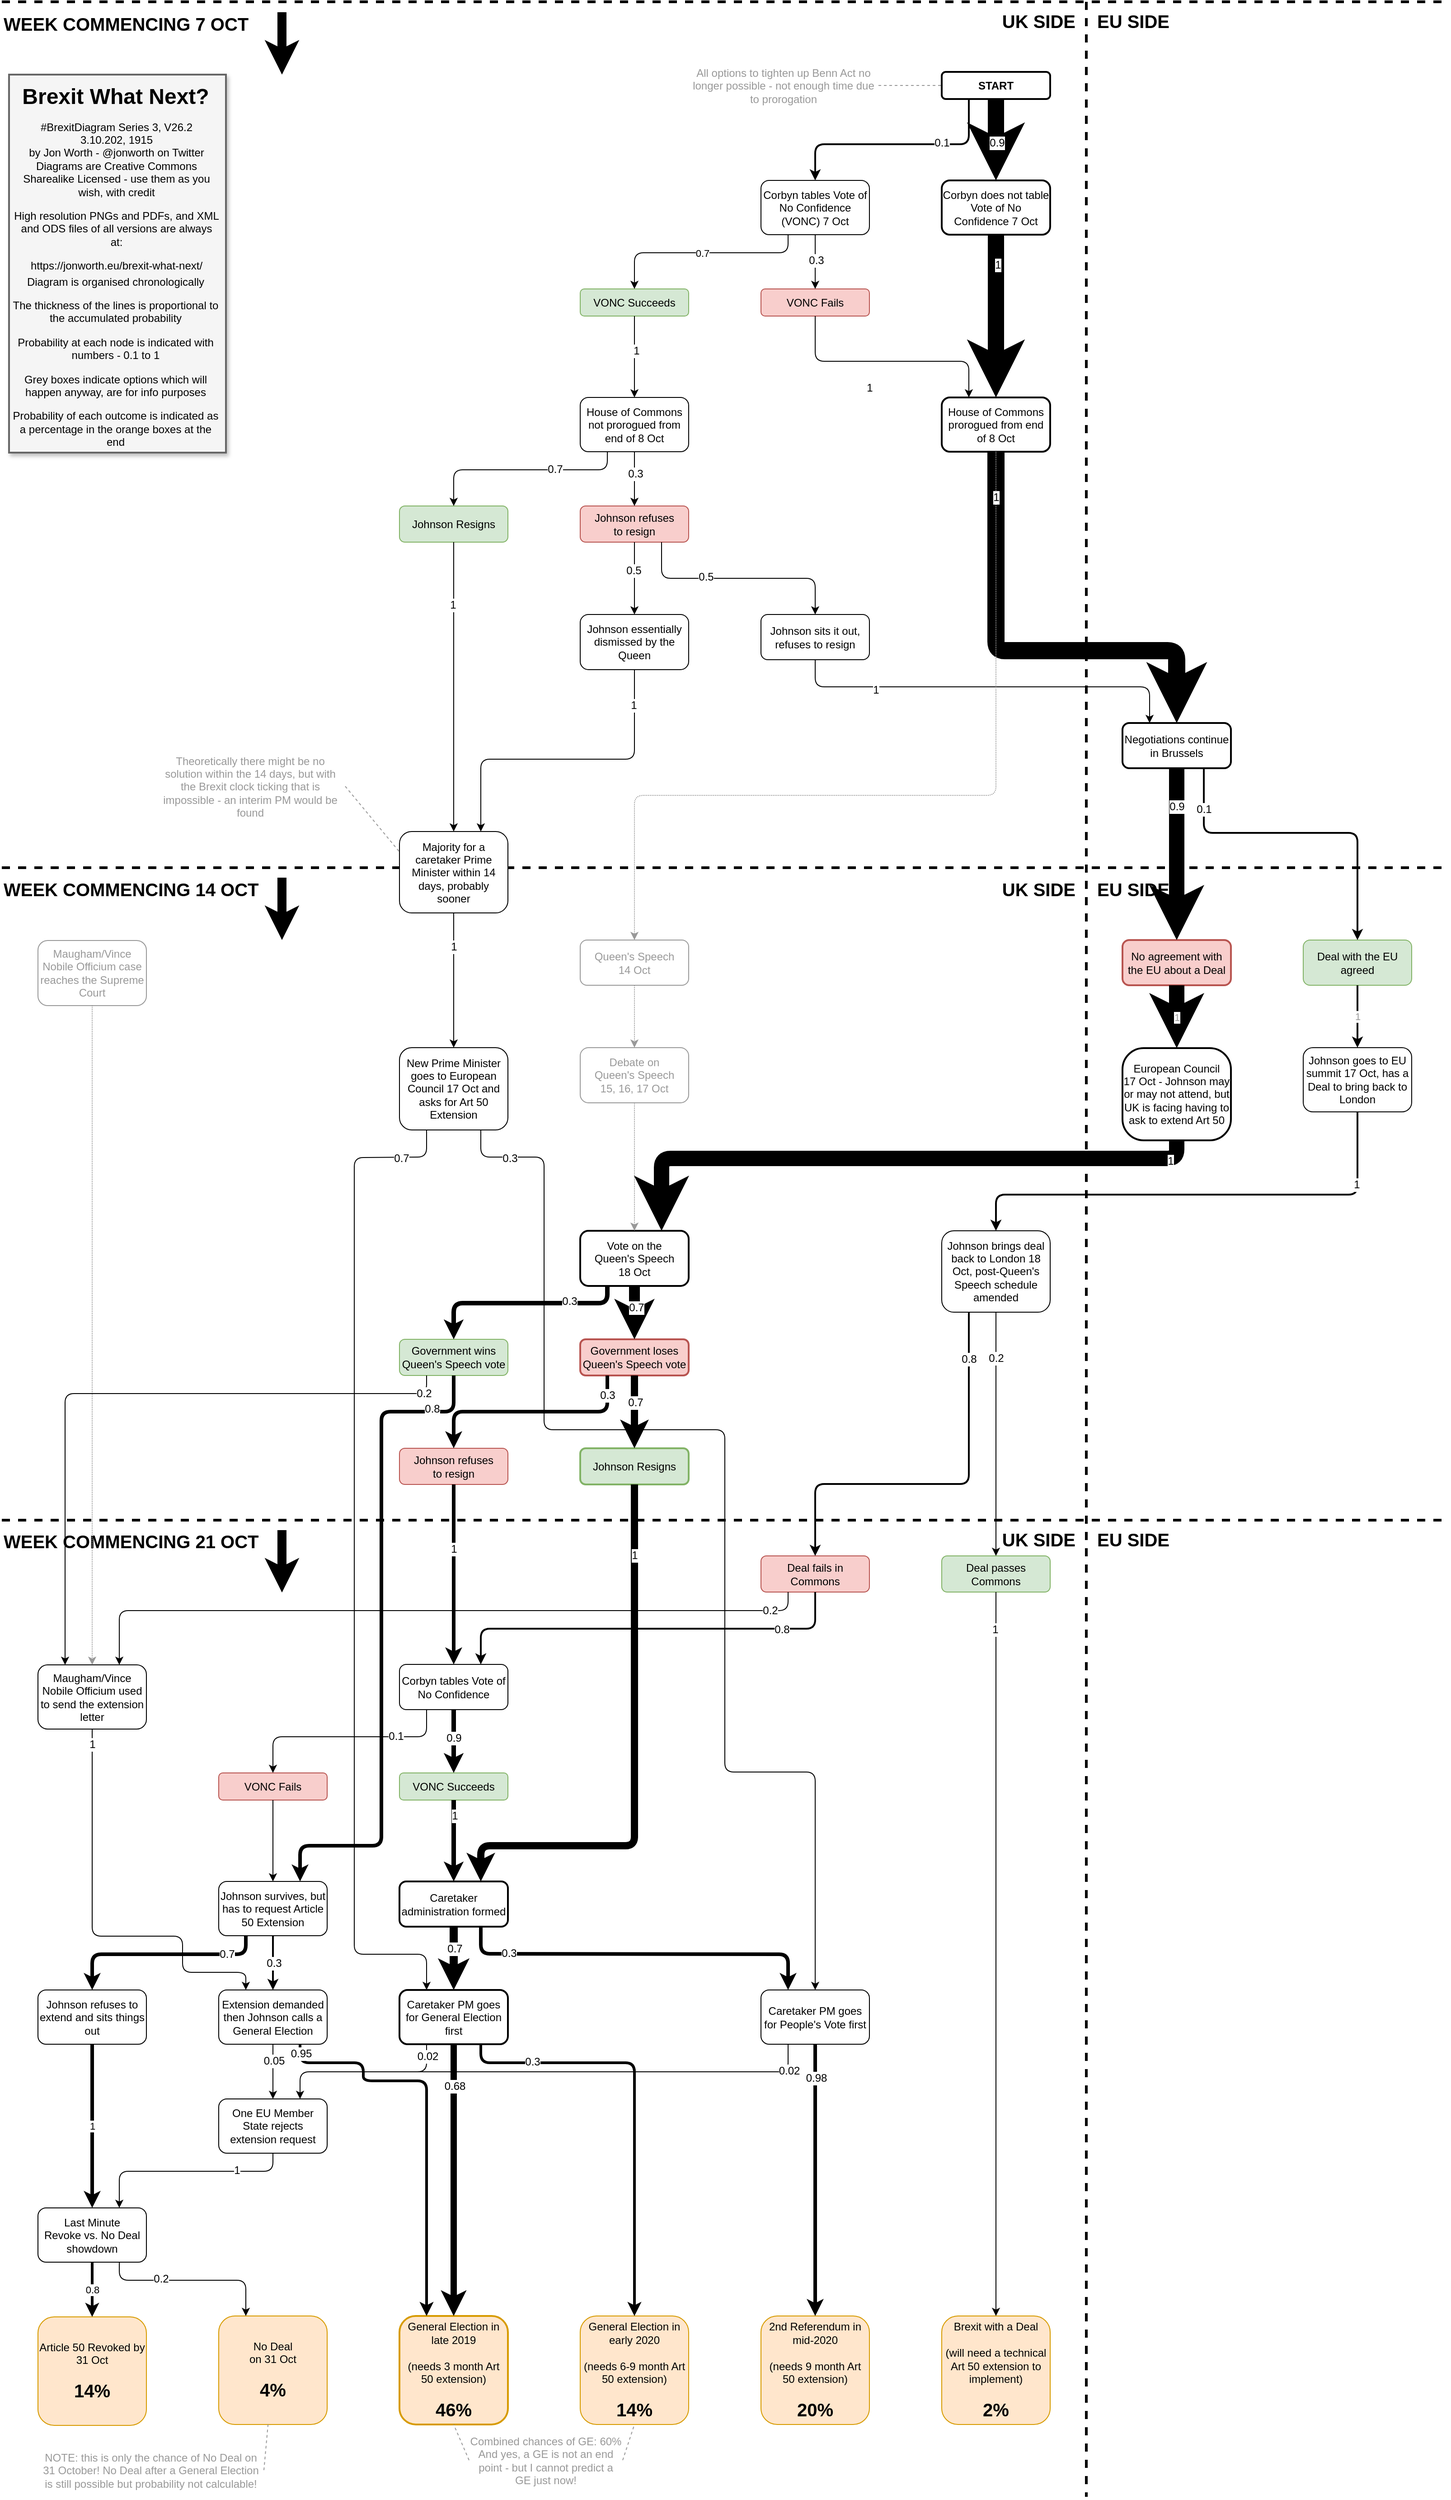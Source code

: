 <mxfile version="11.3.0" type="device" pages="1"><diagram id="HxELMUFvueZ_FtI6QYi0" name="Page-1"><mxGraphModel dx="1773" dy="640" grid="1" gridSize="10" guides="1" tooltips="1" connect="1" arrows="1" fold="1" page="1" pageScale="1" pageWidth="827" pageHeight="1169" math="0" shadow="0"><root><mxCell id="0"/><mxCell id="1" parent="0"/><mxCell id="Hbp7AGIejBweAlABsTOg-36" value="" style="endArrow=none;dashed=1;html=1;strokeColor=#000000;fontColor=#999999;strokeWidth=3;" parent="1" edge="1"><mxGeometry width="50" height="50" relative="1" as="geometry"><mxPoint x="-800" y="958.5" as="sourcePoint"/><mxPoint x="800" y="958.5" as="targetPoint"/></mxGeometry></mxCell><mxCell id="Hbp7AGIejBweAlABsTOg-1" value="&lt;b&gt;START&lt;/b&gt;" style="rounded=1;whiteSpace=wrap;html=1;strokeWidth=2;" parent="1" vertex="1"><mxGeometry x="240" y="78.5" width="120" height="30" as="geometry"/></mxCell><mxCell id="Hbp7AGIejBweAlABsTOg-2" value="Corbyn tables Vote of No Confidence (VONC) 7 Oct" style="rounded=1;whiteSpace=wrap;html=1;" parent="1" vertex="1"><mxGeometry x="40" y="198.5" width="120" height="60" as="geometry"/></mxCell><mxCell id="Hbp7AGIejBweAlABsTOg-3" value="Corbyn does not table Vote of No Confidence 7 Oct" style="rounded=1;whiteSpace=wrap;html=1;strokeWidth=2;" parent="1" vertex="1"><mxGeometry x="240" y="198.5" width="120" height="60" as="geometry"/></mxCell><mxCell id="Hbp7AGIejBweAlABsTOg-4" value="" style="endArrow=classic;html=1;exitX=0.25;exitY=1;exitDx=0;exitDy=0;entryX=0.5;entryY=0;entryDx=0;entryDy=0;strokeWidth=2;" parent="1" source="Hbp7AGIejBweAlABsTOg-1" target="Hbp7AGIejBweAlABsTOg-2" edge="1"><mxGeometry width="50" height="50" relative="1" as="geometry"><mxPoint x="260" y="388.5" as="sourcePoint"/><mxPoint x="310" y="338.5" as="targetPoint"/><Array as="points"><mxPoint x="270" y="158.5"/><mxPoint x="100" y="158.5"/></Array></mxGeometry></mxCell><mxCell id="1R7EcrfdaWgVOqT66PiF-5" value="0.1" style="text;html=1;resizable=0;points=[];align=center;verticalAlign=middle;labelBackgroundColor=#ffffff;" vertex="1" connectable="0" parent="Hbp7AGIejBweAlABsTOg-4"><mxGeometry x="-0.627" y="-30" relative="1" as="geometry"><mxPoint as="offset"/></mxGeometry></mxCell><mxCell id="Hbp7AGIejBweAlABsTOg-5" value="" style="endArrow=classic;html=1;exitX=0.5;exitY=1;exitDx=0;exitDy=0;entryX=0.5;entryY=0;entryDx=0;entryDy=0;strokeWidth=18;" parent="1" source="Hbp7AGIejBweAlABsTOg-1" target="Hbp7AGIejBweAlABsTOg-3" edge="1"><mxGeometry width="50" height="50" relative="1" as="geometry"><mxPoint x="280" y="158.5" as="sourcePoint"/><mxPoint x="140.04" y="208.5" as="targetPoint"/></mxGeometry></mxCell><mxCell id="1R7EcrfdaWgVOqT66PiF-6" value="0.9" style="text;html=1;resizable=0;points=[];align=center;verticalAlign=middle;labelBackgroundColor=#ffffff;" vertex="1" connectable="0" parent="Hbp7AGIejBweAlABsTOg-5"><mxGeometry x="0.078" y="1" relative="1" as="geometry"><mxPoint as="offset"/></mxGeometry></mxCell><mxCell id="Hbp7AGIejBweAlABsTOg-7" value="All options to tighten up Benn Act no longer possible - not enough time due to prorogation" style="text;html=1;strokeColor=none;fillColor=none;align=center;verticalAlign=middle;whiteSpace=wrap;rounded=0;fontColor=#999999;" parent="1" vertex="1"><mxGeometry x="-40" y="68.5" width="210" height="50" as="geometry"/></mxCell><mxCell id="Hbp7AGIejBweAlABsTOg-8" value="" style="endArrow=none;dashed=1;html=1;entryX=0;entryY=0.5;entryDx=0;entryDy=0;exitX=1;exitY=0.5;exitDx=0;exitDy=0;strokeColor=#999999;" parent="1" source="Hbp7AGIejBweAlABsTOg-7" target="Hbp7AGIejBweAlABsTOg-1" edge="1"><mxGeometry width="50" height="50" relative="1" as="geometry"><mxPoint x="180" y="378.5" as="sourcePoint"/><mxPoint x="230" y="328.5" as="targetPoint"/></mxGeometry></mxCell><mxCell id="Hbp7AGIejBweAlABsTOg-9" value="VONC Fails" style="rounded=1;whiteSpace=wrap;html=1;fillColor=#f8cecc;strokeColor=#b85450;" parent="1" vertex="1"><mxGeometry x="40" y="318.5" width="120" height="30" as="geometry"/></mxCell><mxCell id="Hbp7AGIejBweAlABsTOg-10" value="VONC Succeeds" style="rounded=1;whiteSpace=wrap;html=1;fillColor=#d5e8d4;strokeColor=#82b366;" parent="1" vertex="1"><mxGeometry x="-160" y="318.5" width="120" height="30" as="geometry"/></mxCell><mxCell id="Hbp7AGIejBweAlABsTOg-11" value="0.7" style="endArrow=classic;html=1;exitX=0.25;exitY=1;exitDx=0;exitDy=0;entryX=0.5;entryY=0;entryDx=0;entryDy=0;" parent="1" source="Hbp7AGIejBweAlABsTOg-2" target="Hbp7AGIejBweAlABsTOg-10" edge="1"><mxGeometry width="50" height="50" relative="1" as="geometry"><mxPoint x="280" y="158.5" as="sourcePoint"/><mxPoint x="140.04" y="208.5" as="targetPoint"/><Array as="points"><mxPoint x="70" y="278.5"/><mxPoint x="-100" y="278.5"/></Array></mxGeometry></mxCell><mxCell id="Hbp7AGIejBweAlABsTOg-12" value="" style="endArrow=classic;html=1;exitX=0.5;exitY=1;exitDx=0;exitDy=0;entryX=0.5;entryY=0;entryDx=0;entryDy=0;" parent="1" source="Hbp7AGIejBweAlABsTOg-2" target="Hbp7AGIejBweAlABsTOg-9" edge="1"><mxGeometry width="50" height="50" relative="1" as="geometry"><mxPoint x="310" y="158.5" as="sourcePoint"/><mxPoint x="310" y="208.5" as="targetPoint"/></mxGeometry></mxCell><mxCell id="1R7EcrfdaWgVOqT66PiF-8" value="0.3" style="text;html=1;resizable=0;points=[];align=center;verticalAlign=middle;labelBackgroundColor=#ffffff;" vertex="1" connectable="0" parent="Hbp7AGIejBweAlABsTOg-12"><mxGeometry x="-0.05" y="1" relative="1" as="geometry"><mxPoint as="offset"/></mxGeometry></mxCell><mxCell id="Hbp7AGIejBweAlABsTOg-13" value="House of Commons prorogued from end of 8 Oct" style="rounded=1;whiteSpace=wrap;html=1;strokeWidth=2;" parent="1" vertex="1"><mxGeometry x="240" y="438.5" width="120" height="60" as="geometry"/></mxCell><mxCell id="Hbp7AGIejBweAlABsTOg-14" value="" style="endArrow=classic;html=1;strokeColor=#000000;fontColor=#999999;exitX=0.5;exitY=1;exitDx=0;exitDy=0;entryX=0.5;entryY=0;entryDx=0;entryDy=0;strokeWidth=18;" parent="1" source="Hbp7AGIejBweAlABsTOg-3" target="Hbp7AGIejBweAlABsTOg-13" edge="1"><mxGeometry width="50" height="50" relative="1" as="geometry"><mxPoint x="390" y="328.5" as="sourcePoint"/><mxPoint x="440" y="278.5" as="targetPoint"/></mxGeometry></mxCell><mxCell id="1R7EcrfdaWgVOqT66PiF-7" value="1" style="text;html=1;resizable=0;points=[];align=center;verticalAlign=middle;labelBackgroundColor=#ffffff;" vertex="1" connectable="0" parent="Hbp7AGIejBweAlABsTOg-14"><mxGeometry x="-0.639" y="2" relative="1" as="geometry"><mxPoint y="1" as="offset"/></mxGeometry></mxCell><mxCell id="Hbp7AGIejBweAlABsTOg-15" value="" style="endArrow=classic;html=1;strokeColor=#000000;fontColor=#999999;entryX=0.25;entryY=0;entryDx=0;entryDy=0;exitX=0.5;exitY=1;exitDx=0;exitDy=0;" parent="1" source="Hbp7AGIejBweAlABsTOg-9" target="Hbp7AGIejBweAlABsTOg-13" edge="1"><mxGeometry width="50" height="50" relative="1" as="geometry"><mxPoint x="40" y="388.5" as="sourcePoint"/><mxPoint x="90" y="388.5" as="targetPoint"/><Array as="points"><mxPoint x="100" y="398.5"/><mxPoint x="270" y="398.5"/></Array></mxGeometry></mxCell><mxCell id="1R7EcrfdaWgVOqT66PiF-9" value="1" style="text;html=1;resizable=0;points=[];align=center;verticalAlign=middle;labelBackgroundColor=#ffffff;" vertex="1" connectable="0" parent="Hbp7AGIejBweAlABsTOg-15"><mxGeometry x="-0.619" y="30" relative="1" as="geometry"><mxPoint x="30" y="30" as="offset"/></mxGeometry></mxCell><mxCell id="Hbp7AGIejBweAlABsTOg-16" value="House of Commons not prorogued from end of 8 Oct" style="rounded=1;whiteSpace=wrap;html=1;" parent="1" vertex="1"><mxGeometry x="-160" y="438.5" width="120" height="60" as="geometry"/></mxCell><mxCell id="Hbp7AGIejBweAlABsTOg-17" value="" style="endArrow=classic;html=1;strokeColor=#000000;fontColor=#999999;exitX=0.5;exitY=1;exitDx=0;exitDy=0;entryX=0.5;entryY=0;entryDx=0;entryDy=0;" parent="1" source="Hbp7AGIejBweAlABsTOg-10" target="Hbp7AGIejBweAlABsTOg-16" edge="1"><mxGeometry width="50" height="50" relative="1" as="geometry"><mxPoint x="90" y="448.5" as="sourcePoint"/><mxPoint x="140" y="398.5" as="targetPoint"/></mxGeometry></mxCell><mxCell id="1R7EcrfdaWgVOqT66PiF-11" value="1" style="text;html=1;resizable=0;points=[];align=center;verticalAlign=middle;labelBackgroundColor=#ffffff;" vertex="1" connectable="0" parent="Hbp7AGIejBweAlABsTOg-17"><mxGeometry x="-0.144" y="2" relative="1" as="geometry"><mxPoint as="offset"/></mxGeometry></mxCell><mxCell id="Hbp7AGIejBweAlABsTOg-18" value="Johnson Resigns" style="rounded=1;whiteSpace=wrap;html=1;fillColor=#d5e8d4;strokeColor=#82b366;" parent="1" vertex="1"><mxGeometry x="-360" y="558.5" width="120" height="40" as="geometry"/></mxCell><mxCell id="Hbp7AGIejBweAlABsTOg-19" value="Johnson refuses&lt;br&gt;to resign" style="rounded=1;whiteSpace=wrap;html=1;fillColor=#f8cecc;strokeColor=#b85450;" parent="1" vertex="1"><mxGeometry x="-160" y="558.5" width="120" height="40" as="geometry"/></mxCell><mxCell id="Hbp7AGIejBweAlABsTOg-20" value="" style="endArrow=classic;html=1;strokeColor=#000000;fontColor=#999999;exitX=0.25;exitY=1;exitDx=0;exitDy=0;entryX=0.5;entryY=0;entryDx=0;entryDy=0;" parent="1" source="Hbp7AGIejBweAlABsTOg-16" target="Hbp7AGIejBweAlABsTOg-18" edge="1"><mxGeometry width="50" height="50" relative="1" as="geometry"><mxPoint x="30" y="638.5" as="sourcePoint"/><mxPoint x="80" y="588.5" as="targetPoint"/><Array as="points"><mxPoint x="-130" y="518.5"/><mxPoint x="-300" y="518.5"/></Array></mxGeometry></mxCell><mxCell id="1R7EcrfdaWgVOqT66PiF-12" value="0.7" style="text;html=1;resizable=0;points=[];align=center;verticalAlign=middle;labelBackgroundColor=#ffffff;" vertex="1" connectable="0" parent="Hbp7AGIejBweAlABsTOg-20"><mxGeometry x="-0.322" y="-1" relative="1" as="geometry"><mxPoint as="offset"/></mxGeometry></mxCell><mxCell id="Hbp7AGIejBweAlABsTOg-21" value="" style="endArrow=classic;html=1;strokeColor=#000000;fontColor=#999999;exitX=0.5;exitY=1;exitDx=0;exitDy=0;entryX=0.5;entryY=0;entryDx=0;entryDy=0;" parent="1" source="Hbp7AGIejBweAlABsTOg-16" target="Hbp7AGIejBweAlABsTOg-19" edge="1"><mxGeometry width="50" height="50" relative="1" as="geometry"><mxPoint x="70" y="508.5" as="sourcePoint"/><mxPoint x="120" y="458.5" as="targetPoint"/></mxGeometry></mxCell><mxCell id="1R7EcrfdaWgVOqT66PiF-13" value="0.3" style="text;html=1;resizable=0;points=[];align=center;verticalAlign=middle;labelBackgroundColor=#ffffff;" vertex="1" connectable="0" parent="Hbp7AGIejBweAlABsTOg-21"><mxGeometry x="-0.183" y="1" relative="1" as="geometry"><mxPoint as="offset"/></mxGeometry></mxCell><mxCell id="Hbp7AGIejBweAlABsTOg-22" value="Majority for a caretaker Prime Minister within 14 days, probably sooner" style="rounded=1;whiteSpace=wrap;html=1;" parent="1" vertex="1"><mxGeometry x="-360" y="918.5" width="120" height="90" as="geometry"/></mxCell><mxCell id="Hbp7AGIejBweAlABsTOg-23" value="Theoretically there might be no solution within the 14 days, but with the Brexit clock ticking that is impossible - an interim PM would be found" style="text;html=1;strokeColor=none;fillColor=none;align=center;verticalAlign=middle;whiteSpace=wrap;rounded=0;fontColor=#999999;" parent="1" vertex="1"><mxGeometry x="-630" y="828.5" width="210" height="80" as="geometry"/></mxCell><mxCell id="Hbp7AGIejBweAlABsTOg-24" value="" style="endArrow=none;dashed=1;html=1;entryX=0;entryY=0.25;entryDx=0;entryDy=0;exitX=1;exitY=0.5;exitDx=0;exitDy=0;strokeColor=#999999;" parent="1" source="Hbp7AGIejBweAlABsTOg-23" target="Hbp7AGIejBweAlABsTOg-22" edge="1"><mxGeometry width="50" height="50" relative="1" as="geometry"><mxPoint x="-140" y="868.5" as="sourcePoint"/><mxPoint x="-80" y="623.5" as="targetPoint"/></mxGeometry></mxCell><mxCell id="Hbp7AGIejBweAlABsTOg-25" value="" style="endArrow=classic;html=1;strokeColor=#000000;fontColor=#999999;exitX=0.5;exitY=1;exitDx=0;exitDy=0;entryX=0.5;entryY=0;entryDx=0;entryDy=0;" parent="1" source="Hbp7AGIejBweAlABsTOg-18" target="Hbp7AGIejBweAlABsTOg-22" edge="1"><mxGeometry width="50" height="50" relative="1" as="geometry"><mxPoint x="-10" y="458.5" as="sourcePoint"/><mxPoint x="-10" y="528.5" as="targetPoint"/></mxGeometry></mxCell><mxCell id="1R7EcrfdaWgVOqT66PiF-18" value="1" style="text;html=1;resizable=0;points=[];align=center;verticalAlign=middle;labelBackgroundColor=#ffffff;" vertex="1" connectable="0" parent="Hbp7AGIejBweAlABsTOg-25"><mxGeometry x="-0.566" y="-1" relative="1" as="geometry"><mxPoint as="offset"/></mxGeometry></mxCell><mxCell id="Hbp7AGIejBweAlABsTOg-26" value="Johnson essentially dismissed by the Queen" style="rounded=1;whiteSpace=wrap;html=1;" parent="1" vertex="1"><mxGeometry x="-160" y="678.5" width="120" height="61" as="geometry"/></mxCell><mxCell id="Hbp7AGIejBweAlABsTOg-27" value="" style="endArrow=classic;html=1;strokeColor=#000000;fontColor=#999999;exitX=0.5;exitY=1;exitDx=0;exitDy=0;entryX=0.5;entryY=0;entryDx=0;entryDy=0;" parent="1" source="Hbp7AGIejBweAlABsTOg-19" target="Hbp7AGIejBweAlABsTOg-26" edge="1"><mxGeometry width="50" height="50" relative="1" as="geometry"><mxPoint x="20" y="628.5" as="sourcePoint"/><mxPoint x="70" y="578.5" as="targetPoint"/></mxGeometry></mxCell><mxCell id="1R7EcrfdaWgVOqT66PiF-14" value="0.5" style="text;html=1;resizable=0;points=[];align=center;verticalAlign=middle;labelBackgroundColor=#ffffff;" vertex="1" connectable="0" parent="Hbp7AGIejBweAlABsTOg-27"><mxGeometry x="-0.212" y="-1" relative="1" as="geometry"><mxPoint as="offset"/></mxGeometry></mxCell><mxCell id="Hbp7AGIejBweAlABsTOg-28" value="" style="endArrow=classic;html=1;strokeColor=#000000;fontColor=#999999;exitX=0.5;exitY=1;exitDx=0;exitDy=0;entryX=0.75;entryY=0;entryDx=0;entryDy=0;" parent="1" source="Hbp7AGIejBweAlABsTOg-26" target="Hbp7AGIejBweAlABsTOg-22" edge="1"><mxGeometry width="50" height="50" relative="1" as="geometry"><mxPoint x="140" y="738.5" as="sourcePoint"/><mxPoint x="190" y="688.5" as="targetPoint"/><Array as="points"><mxPoint x="-100" y="838.5"/><mxPoint x="-270" y="838.5"/></Array></mxGeometry></mxCell><mxCell id="1R7EcrfdaWgVOqT66PiF-17" value="1" style="text;html=1;resizable=0;points=[];align=center;verticalAlign=middle;labelBackgroundColor=#ffffff;" vertex="1" connectable="0" parent="Hbp7AGIejBweAlABsTOg-28"><mxGeometry x="-0.774" y="-1" relative="1" as="geometry"><mxPoint as="offset"/></mxGeometry></mxCell><mxCell id="Hbp7AGIejBweAlABsTOg-29" value="Johnson sits it out, refuses to resign" style="rounded=1;whiteSpace=wrap;html=1;" parent="1" vertex="1"><mxGeometry x="40" y="678.5" width="120" height="50" as="geometry"/></mxCell><mxCell id="Hbp7AGIejBweAlABsTOg-30" value="" style="endArrow=classic;html=1;strokeColor=#000000;fontColor=#999999;exitX=0.75;exitY=1;exitDx=0;exitDy=0;entryX=0.5;entryY=0;entryDx=0;entryDy=0;" parent="1" source="Hbp7AGIejBweAlABsTOg-19" target="Hbp7AGIejBweAlABsTOg-29" edge="1"><mxGeometry width="50" height="50" relative="1" as="geometry"><mxPoint x="100" y="598.5" as="sourcePoint"/><mxPoint x="150" y="548.5" as="targetPoint"/><Array as="points"><mxPoint x="-70" y="638.5"/><mxPoint x="100" y="638.5"/></Array></mxGeometry></mxCell><mxCell id="1R7EcrfdaWgVOqT66PiF-15" value="0.5" style="text;html=1;resizable=0;points=[];align=center;verticalAlign=middle;labelBackgroundColor=#ffffff;" vertex="1" connectable="0" parent="Hbp7AGIejBweAlABsTOg-30"><mxGeometry x="-0.288" y="3" relative="1" as="geometry"><mxPoint y="1" as="offset"/></mxGeometry></mxCell><mxCell id="Hbp7AGIejBweAlABsTOg-32" value="Negotiations continue in Brussels" style="rounded=1;whiteSpace=wrap;html=1;strokeWidth=2;" parent="1" vertex="1"><mxGeometry x="440" y="798.5" width="120" height="50" as="geometry"/></mxCell><mxCell id="Hbp7AGIejBweAlABsTOg-33" value="" style="endArrow=classic;html=1;strokeColor=#000000;fontColor=#999999;entryX=0.5;entryY=0;entryDx=0;entryDy=0;strokeWidth=19;" parent="1" source="Hbp7AGIejBweAlABsTOg-13" target="Hbp7AGIejBweAlABsTOg-32" edge="1"><mxGeometry width="50" height="50" relative="1" as="geometry"><mxPoint x="290" y="588.5" as="sourcePoint"/><mxPoint x="340" y="538.5" as="targetPoint"/><Array as="points"><mxPoint x="300" y="718.5"/><mxPoint x="500" y="718.5"/></Array></mxGeometry></mxCell><mxCell id="Hbp7AGIejBweAlABsTOg-34" value="" style="endArrow=classic;html=1;strokeColor=#000000;fontColor=#999999;exitX=0.5;exitY=1;exitDx=0;exitDy=0;entryX=0.25;entryY=0;entryDx=0;entryDy=0;" parent="1" source="Hbp7AGIejBweAlABsTOg-29" target="Hbp7AGIejBweAlABsTOg-32" edge="1"><mxGeometry width="50" height="50" relative="1" as="geometry"><mxPoint x="310" y="708.5" as="sourcePoint"/><mxPoint x="360" y="658.5" as="targetPoint"/><Array as="points"><mxPoint x="100" y="758.5"/><mxPoint x="470" y="758.5"/></Array></mxGeometry></mxCell><mxCell id="1R7EcrfdaWgVOqT66PiF-16" value="1" style="text;html=1;resizable=0;points=[];align=center;verticalAlign=middle;labelBackgroundColor=#ffffff;" vertex="1" connectable="0" parent="Hbp7AGIejBweAlABsTOg-34"><mxGeometry x="-0.559" y="-2" relative="1" as="geometry"><mxPoint y="1" as="offset"/></mxGeometry></mxCell><mxCell id="Hbp7AGIejBweAlABsTOg-35" value="" style="endArrow=none;dashed=1;html=1;strokeColor=#000000;fontColor=#999999;strokeWidth=3;" parent="1" edge="1"><mxGeometry width="50" height="50" relative="1" as="geometry"><mxPoint x="400" y="1" as="sourcePoint"/><mxPoint x="400" y="2760" as="targetPoint"/></mxGeometry></mxCell><mxCell id="Hbp7AGIejBweAlABsTOg-37" value="&lt;font color=&quot;#000000&quot;&gt;No agreement with the EU about a Deal&lt;/font&gt;" style="rounded=1;whiteSpace=wrap;html=1;fillColor=#f8cecc;strokeColor=#b85450;strokeWidth=2;" parent="1" vertex="1"><mxGeometry x="440" y="1038.5" width="120" height="50" as="geometry"/></mxCell><mxCell id="Hbp7AGIejBweAlABsTOg-38" value="&lt;font color=&quot;#000000&quot;&gt;Deal with the EU agreed&lt;/font&gt;" style="rounded=1;whiteSpace=wrap;html=1;fillColor=#d5e8d4;strokeColor=#82b366;" parent="1" vertex="1"><mxGeometry x="640" y="1038.5" width="120" height="50" as="geometry"/></mxCell><mxCell id="Hbp7AGIejBweAlABsTOg-39" value="" style="endArrow=classic;html=1;strokeColor=#000000;strokeWidth=17;fontColor=#999999;exitX=0.5;exitY=1;exitDx=0;exitDy=0;entryX=0.5;entryY=0;entryDx=0;entryDy=0;" parent="1" source="Hbp7AGIejBweAlABsTOg-32" target="Hbp7AGIejBweAlABsTOg-37" edge="1"><mxGeometry width="50" height="50" relative="1" as="geometry"><mxPoint x="520" y="1188.5" as="sourcePoint"/><mxPoint x="570" y="1138.5" as="targetPoint"/></mxGeometry></mxCell><mxCell id="1R7EcrfdaWgVOqT66PiF-20" value="0.9" style="text;html=1;resizable=0;points=[];align=center;verticalAlign=middle;labelBackgroundColor=#ffffff;" vertex="1" connectable="0" parent="Hbp7AGIejBweAlABsTOg-39"><mxGeometry x="-0.605" y="5" relative="1" as="geometry"><mxPoint x="-5" y="4.5" as="offset"/></mxGeometry></mxCell><mxCell id="Hbp7AGIejBweAlABsTOg-40" value="" style="endArrow=classic;html=1;strokeColor=#000000;strokeWidth=2;fontColor=#999999;exitX=0.75;exitY=1;exitDx=0;exitDy=0;entryX=0.5;entryY=0;entryDx=0;entryDy=0;" parent="1" source="Hbp7AGIejBweAlABsTOg-32" target="Hbp7AGIejBweAlABsTOg-38" edge="1"><mxGeometry width="50" height="50" relative="1" as="geometry"><mxPoint x="510" y="858.5" as="sourcePoint"/><mxPoint x="510" y="1048.5" as="targetPoint"/><Array as="points"><mxPoint x="530" y="920"/><mxPoint x="700" y="920"/></Array></mxGeometry></mxCell><mxCell id="1R7EcrfdaWgVOqT66PiF-21" value="0.1" style="text;html=1;resizable=0;points=[];align=center;verticalAlign=middle;labelBackgroundColor=#ffffff;" vertex="1" connectable="0" parent="Hbp7AGIejBweAlABsTOg-40"><mxGeometry x="-0.753" relative="1" as="geometry"><mxPoint y="1" as="offset"/></mxGeometry></mxCell><mxCell id="Hbp7AGIejBweAlABsTOg-41" value="Queen's Speech&lt;br&gt;14 Oct" style="rounded=1;whiteSpace=wrap;html=1;strokeColor=#999999;fontColor=#999999;" parent="1" vertex="1"><mxGeometry x="-160" y="1038.5" width="120" height="50" as="geometry"/></mxCell><mxCell id="Hbp7AGIejBweAlABsTOg-42" value="" style="endArrow=classic;html=1;strokeColor=#999999;strokeWidth=1;fontColor=#999999;exitX=0.5;exitY=1;exitDx=0;exitDy=0;entryX=0.5;entryY=0;entryDx=0;entryDy=0;dashed=1;dashPattern=1 1;" parent="1" source="Hbp7AGIejBweAlABsTOg-13" target="Hbp7AGIejBweAlABsTOg-41" edge="1"><mxGeometry width="50" height="50" relative="1" as="geometry"><mxPoint x="280" y="528.5" as="sourcePoint"/><mxPoint x="310" y="848.5" as="targetPoint"/><Array as="points"><mxPoint x="300" y="878.5"/><mxPoint x="-100" y="878.5"/></Array></mxGeometry></mxCell><mxCell id="1R7EcrfdaWgVOqT66PiF-10" value="1" style="text;html=1;resizable=0;points=[];align=center;verticalAlign=middle;labelBackgroundColor=#ffffff;" vertex="1" connectable="0" parent="Hbp7AGIejBweAlABsTOg-42"><mxGeometry x="-0.895" relative="1" as="geometry"><mxPoint y="1" as="offset"/></mxGeometry></mxCell><mxCell id="Hbp7AGIejBweAlABsTOg-43" value="Debate on&lt;br&gt;Queen's Speech&lt;br&gt;15, 16, 17 Oct" style="rounded=1;whiteSpace=wrap;html=1;strokeColor=#999999;fontColor=#999999;" parent="1" vertex="1"><mxGeometry x="-160" y="1157.5" width="120" height="61" as="geometry"/></mxCell><mxCell id="Hbp7AGIejBweAlABsTOg-44" value="" style="endArrow=classic;html=1;strokeColor=#999999;strokeWidth=1;fontColor=#999999;exitX=0.5;exitY=1;exitDx=0;exitDy=0;dashed=1;dashPattern=1 1;" parent="1" source="Hbp7AGIejBweAlABsTOg-41" target="Hbp7AGIejBweAlABsTOg-43" edge="1"><mxGeometry width="50" height="50" relative="1" as="geometry"><mxPoint x="-110" y="1348.5" as="sourcePoint"/><mxPoint x="-60" y="1298.5" as="targetPoint"/></mxGeometry></mxCell><mxCell id="Hbp7AGIejBweAlABsTOg-45" value="European Council&lt;br&gt;17 Oct - Johnson may or may not attend, but UK is facing having to ask to extend Art 50" style="rounded=1;whiteSpace=wrap;html=1;strokeWidth=2;arcSize=23;" parent="1" vertex="1"><mxGeometry x="440" y="1158" width="120" height="102" as="geometry"/></mxCell><mxCell id="Hbp7AGIejBweAlABsTOg-46" value="Johnson goes to EU summit 17 Oct, has a Deal to bring back to London" style="rounded=1;whiteSpace=wrap;html=1;" parent="1" vertex="1"><mxGeometry x="640" y="1157.5" width="120" height="71" as="geometry"/></mxCell><mxCell id="Hbp7AGIejBweAlABsTOg-47" value="1" style="endArrow=classic;html=1;strokeColor=#000000;strokeWidth=2;fontColor=#999999;exitX=0.5;exitY=1;exitDx=0;exitDy=0;entryX=0.5;entryY=0;entryDx=0;entryDy=0;" parent="1" source="Hbp7AGIejBweAlABsTOg-38" target="Hbp7AGIejBweAlABsTOg-46" edge="1"><mxGeometry width="50" height="50" relative="1" as="geometry"><mxPoint x="410" y="1158.5" as="sourcePoint"/><mxPoint x="460" y="1108.5" as="targetPoint"/></mxGeometry></mxCell><mxCell id="Hbp7AGIejBweAlABsTOg-48" value="1" style="endArrow=classic;html=1;strokeColor=#000000;strokeWidth=17;fontColor=#999999;exitX=0.5;exitY=1;exitDx=0;exitDy=0;" parent="1" source="Hbp7AGIejBweAlABsTOg-37" target="Hbp7AGIejBweAlABsTOg-45" edge="1"><mxGeometry width="50" height="50" relative="1" as="geometry"><mxPoint x="550" y="1148.5" as="sourcePoint"/><mxPoint x="600" y="1098.5" as="targetPoint"/></mxGeometry></mxCell><mxCell id="Hbp7AGIejBweAlABsTOg-49" value="Vote on the&lt;br&gt;Queen's Speech&lt;br&gt;18 Oct" style="rounded=1;whiteSpace=wrap;html=1;strokeWidth=2;" parent="1" vertex="1"><mxGeometry x="-160" y="1360" width="120" height="61" as="geometry"/></mxCell><mxCell id="Hbp7AGIejBweAlABsTOg-50" value="" style="endArrow=classic;html=1;strokeColor=#999999;strokeWidth=1;fontColor=#999999;exitX=0.5;exitY=1;exitDx=0;exitDy=0;entryX=0.5;entryY=0;entryDx=0;entryDy=0;dashed=1;dashPattern=1 1;" parent="1" source="Hbp7AGIejBweAlABsTOg-43" target="Hbp7AGIejBweAlABsTOg-49" edge="1"><mxGeometry width="50" height="50" relative="1" as="geometry"><mxPoint x="250" y="1318.5" as="sourcePoint"/><mxPoint x="300" y="1268.5" as="targetPoint"/></mxGeometry></mxCell><mxCell id="Hbp7AGIejBweAlABsTOg-51" value="Government wins Queen's Speech vote" style="rounded=1;whiteSpace=wrap;html=1;fillColor=#d5e8d4;strokeColor=#82b366;" parent="1" vertex="1"><mxGeometry x="-360" y="1480" width="120" height="40" as="geometry"/></mxCell><mxCell id="Hbp7AGIejBweAlABsTOg-52" value="Government loses Queen's Speech vote" style="rounded=1;whiteSpace=wrap;html=1;fillColor=#f8cecc;strokeColor=#b85450;strokeWidth=2;" parent="1" vertex="1"><mxGeometry x="-160" y="1480" width="120" height="40" as="geometry"/></mxCell><mxCell id="Hbp7AGIejBweAlABsTOg-53" value="" style="endArrow=classic;html=1;strokeColor=#000000;strokeWidth=12;fontColor=#999999;exitX=0.5;exitY=1;exitDx=0;exitDy=0;" parent="1" source="Hbp7AGIejBweAlABsTOg-49" target="Hbp7AGIejBweAlABsTOg-52" edge="1"><mxGeometry width="50" height="50" relative="1" as="geometry"><mxPoint x="90" y="1460" as="sourcePoint"/><mxPoint x="140" y="1410" as="targetPoint"/></mxGeometry></mxCell><mxCell id="1R7EcrfdaWgVOqT66PiF-29" value="0.7" style="text;html=1;resizable=0;points=[];align=center;verticalAlign=middle;labelBackgroundColor=#ffffff;" vertex="1" connectable="0" parent="Hbp7AGIejBweAlABsTOg-53"><mxGeometry x="-0.186" y="2" relative="1" as="geometry"><mxPoint as="offset"/></mxGeometry></mxCell><mxCell id="Hbp7AGIejBweAlABsTOg-54" value="" style="endArrow=classic;html=1;strokeColor=#000000;strokeWidth=5;fontColor=#999999;exitX=0.25;exitY=1;exitDx=0;exitDy=0;entryX=0.5;entryY=0;entryDx=0;entryDy=0;" parent="1" source="Hbp7AGIejBweAlABsTOg-49" target="Hbp7AGIejBweAlABsTOg-51" edge="1"><mxGeometry width="50" height="50" relative="1" as="geometry"><mxPoint x="-90" y="1431" as="sourcePoint"/><mxPoint x="-90" y="1490" as="targetPoint"/><Array as="points"><mxPoint x="-130" y="1440"/><mxPoint x="-300" y="1440"/></Array></mxGeometry></mxCell><mxCell id="1R7EcrfdaWgVOqT66PiF-30" value="0.3" style="text;html=1;resizable=0;points=[];align=center;verticalAlign=middle;labelBackgroundColor=#ffffff;" vertex="1" connectable="0" parent="Hbp7AGIejBweAlABsTOg-54"><mxGeometry x="-0.467" y="-2" relative="1" as="geometry"><mxPoint as="offset"/></mxGeometry></mxCell><mxCell id="Hbp7AGIejBweAlABsTOg-55" value="" style="endArrow=classic;html=1;strokeColor=#000000;strokeWidth=17;fontColor=#000000;exitX=0.5;exitY=1;exitDx=0;exitDy=0;entryX=0.75;entryY=0;entryDx=0;entryDy=0;" parent="1" source="Hbp7AGIejBweAlABsTOg-45" target="Hbp7AGIejBweAlABsTOg-49" edge="1"><mxGeometry width="50" height="50" relative="1" as="geometry"><mxPoint x="440" y="1348.5" as="sourcePoint"/><mxPoint x="490" y="1298.5" as="targetPoint"/><Array as="points"><mxPoint x="500" y="1280"/><mxPoint x="-70" y="1280"/></Array></mxGeometry></mxCell><mxCell id="1R7EcrfdaWgVOqT66PiF-23" value="1" style="text;html=1;resizable=0;points=[];align=center;verticalAlign=middle;labelBackgroundColor=#ffffff;" vertex="1" connectable="0" parent="Hbp7AGIejBweAlABsTOg-55"><mxGeometry x="-0.92" y="2" relative="1" as="geometry"><mxPoint y="1" as="offset"/></mxGeometry></mxCell><mxCell id="Hbp7AGIejBweAlABsTOg-56" value="Johnson refuses&lt;br&gt;to resign" style="rounded=1;whiteSpace=wrap;html=1;fillColor=#f8cecc;strokeColor=#b85450;" parent="1" vertex="1"><mxGeometry x="-360" y="1600.5" width="120" height="40" as="geometry"/></mxCell><mxCell id="Hbp7AGIejBweAlABsTOg-57" value="Johnson Resigns" style="rounded=1;whiteSpace=wrap;html=1;fillColor=#d5e8d4;strokeColor=#82b366;strokeWidth=2;" parent="1" vertex="1"><mxGeometry x="-160" y="1600.5" width="120" height="40" as="geometry"/></mxCell><mxCell id="Hbp7AGIejBweAlABsTOg-58" value="" style="endArrow=classic;html=1;strokeColor=#000000;strokeWidth=8;fontColor=#000000;exitX=0.5;exitY=1;exitDx=0;exitDy=0;entryX=0.5;entryY=0;entryDx=0;entryDy=0;" parent="1" source="Hbp7AGIejBweAlABsTOg-52" target="Hbp7AGIejBweAlABsTOg-57" edge="1"><mxGeometry width="50" height="50" relative="1" as="geometry"><mxPoint x="80" y="1530" as="sourcePoint"/><mxPoint x="130" y="1480" as="targetPoint"/><Array as="points"/></mxGeometry></mxCell><mxCell id="1R7EcrfdaWgVOqT66PiF-32" value="0.7" style="text;html=1;resizable=0;points=[];align=center;verticalAlign=middle;labelBackgroundColor=#ffffff;" vertex="1" connectable="0" parent="Hbp7AGIejBweAlABsTOg-58"><mxGeometry x="-0.255" y="1" relative="1" as="geometry"><mxPoint as="offset"/></mxGeometry></mxCell><mxCell id="Hbp7AGIejBweAlABsTOg-59" value="" style="endArrow=classic;html=1;strokeColor=#000000;strokeWidth=4;fontColor=#000000;exitX=0.25;exitY=1;exitDx=0;exitDy=0;entryX=0.5;entryY=0;entryDx=0;entryDy=0;" parent="1" source="Hbp7AGIejBweAlABsTOg-52" target="Hbp7AGIejBweAlABsTOg-56" edge="1"><mxGeometry width="50" height="50" relative="1" as="geometry"><mxPoint x="-90" y="1530" as="sourcePoint"/><mxPoint x="-90" y="1611" as="targetPoint"/><Array as="points"><mxPoint x="-130" y="1560"/><mxPoint x="-300" y="1560"/></Array></mxGeometry></mxCell><mxCell id="1R7EcrfdaWgVOqT66PiF-33" value="0.3" style="text;html=1;resizable=0;points=[];align=center;verticalAlign=middle;labelBackgroundColor=#ffffff;" vertex="1" connectable="0" parent="Hbp7AGIejBweAlABsTOg-59"><mxGeometry x="-0.824" relative="1" as="geometry"><mxPoint as="offset"/></mxGeometry></mxCell><mxCell id="Hbp7AGIejBweAlABsTOg-60" value="Caretaker administration formed" style="rounded=1;whiteSpace=wrap;html=1;strokeWidth=2;" parent="1" vertex="1"><mxGeometry x="-360" y="2079.5" width="120" height="50" as="geometry"/></mxCell><mxCell id="Hbp7AGIejBweAlABsTOg-61" value="Corbyn tables Vote of No Confidence" style="rounded=1;whiteSpace=wrap;html=1;" parent="1" vertex="1"><mxGeometry x="-360" y="1839.5" width="120" height="50" as="geometry"/></mxCell><mxCell id="Hbp7AGIejBweAlABsTOg-62" value="VONC Succeeds" style="rounded=1;whiteSpace=wrap;html=1;fillColor=#d5e8d4;strokeColor=#82b366;" parent="1" vertex="1"><mxGeometry x="-360" y="1959.5" width="120" height="30" as="geometry"/></mxCell><mxCell id="Hbp7AGIejBweAlABsTOg-63" value="VONC Fails" style="rounded=1;whiteSpace=wrap;html=1;fillColor=#f8cecc;strokeColor=#b85450;" parent="1" vertex="1"><mxGeometry x="-560" y="1959.5" width="120" height="30" as="geometry"/></mxCell><mxCell id="Hbp7AGIejBweAlABsTOg-64" value="" style="endArrow=classic;html=1;strokeColor=#000000;strokeWidth=4;fontColor=#000000;exitX=0.5;exitY=1;exitDx=0;exitDy=0;entryX=0.5;entryY=0;entryDx=0;entryDy=0;" parent="1" source="Hbp7AGIejBweAlABsTOg-56" target="Hbp7AGIejBweAlABsTOg-61" edge="1"><mxGeometry width="50" height="50" relative="1" as="geometry"><mxPoint x="-290" y="1839.5" as="sourcePoint"/><mxPoint x="-240" y="1789.5" as="targetPoint"/></mxGeometry></mxCell><mxCell id="1R7EcrfdaWgVOqT66PiF-34" value="1" style="text;html=1;resizable=0;points=[];align=center;verticalAlign=middle;labelBackgroundColor=#ffffff;" vertex="1" connectable="0" parent="Hbp7AGIejBweAlABsTOg-64"><mxGeometry x="-0.291" relative="1" as="geometry"><mxPoint y="1" as="offset"/></mxGeometry></mxCell><mxCell id="Hbp7AGIejBweAlABsTOg-65" value="" style="endArrow=classic;html=1;strokeColor=#000000;strokeWidth=1;fontColor=#000000;exitX=0.25;exitY=1;exitDx=0;exitDy=0;entryX=0.5;entryY=0;entryDx=0;entryDy=0;" parent="1" source="Hbp7AGIejBweAlABsTOg-61" target="Hbp7AGIejBweAlABsTOg-63" edge="1"><mxGeometry width="50" height="50" relative="1" as="geometry"><mxPoint x="-90" y="1770.5" as="sourcePoint"/><mxPoint x="-90" y="1849.5" as="targetPoint"/><Array as="points"><mxPoint x="-330" y="1919.5"/><mxPoint x="-500" y="1919.5"/></Array></mxGeometry></mxCell><mxCell id="1R7EcrfdaWgVOqT66PiF-37" value="0.1" style="text;html=1;resizable=0;points=[];align=center;verticalAlign=middle;labelBackgroundColor=#ffffff;" vertex="1" connectable="0" parent="Hbp7AGIejBweAlABsTOg-65"><mxGeometry x="-0.467" y="-1" relative="1" as="geometry"><mxPoint as="offset"/></mxGeometry></mxCell><mxCell id="Hbp7AGIejBweAlABsTOg-66" value="" style="endArrow=classic;html=1;strokeColor=#000000;strokeWidth=5;fontColor=#000000;exitX=0.5;exitY=1;exitDx=0;exitDy=0;" parent="1" source="Hbp7AGIejBweAlABsTOg-61" target="Hbp7AGIejBweAlABsTOg-62" edge="1"><mxGeometry width="50" height="50" relative="1" as="geometry"><mxPoint x="-60" y="1899.5" as="sourcePoint"/><mxPoint x="110" y="1969.5" as="targetPoint"/></mxGeometry></mxCell><mxCell id="1R7EcrfdaWgVOqT66PiF-36" value="0.9" style="text;html=1;resizable=0;points=[];align=center;verticalAlign=middle;labelBackgroundColor=#ffffff;" vertex="1" connectable="0" parent="Hbp7AGIejBweAlABsTOg-66"><mxGeometry x="-0.1" relative="1" as="geometry"><mxPoint as="offset"/></mxGeometry></mxCell><mxCell id="Hbp7AGIejBweAlABsTOg-67" value="" style="endArrow=classic;html=1;strokeColor=#000000;strokeWidth=5;fontColor=#000000;exitX=0.5;exitY=1;exitDx=0;exitDy=0;entryX=0.5;entryY=0;entryDx=0;entryDy=0;" parent="1" source="Hbp7AGIejBweAlABsTOg-62" target="Hbp7AGIejBweAlABsTOg-60" edge="1"><mxGeometry width="50" height="50" relative="1" as="geometry"><mxPoint x="-90" y="1899.5" as="sourcePoint"/><mxPoint x="-90" y="1969.5" as="targetPoint"/></mxGeometry></mxCell><mxCell id="1R7EcrfdaWgVOqT66PiF-40" value="1" style="text;html=1;resizable=0;points=[];align=center;verticalAlign=middle;labelBackgroundColor=#ffffff;" vertex="1" connectable="0" parent="Hbp7AGIejBweAlABsTOg-67"><mxGeometry x="-0.611" y="1" relative="1" as="geometry"><mxPoint as="offset"/></mxGeometry></mxCell><mxCell id="Hbp7AGIejBweAlABsTOg-68" value="" style="endArrow=classic;html=1;strokeColor=#000000;strokeWidth=8;fontColor=#000000;exitX=0.5;exitY=1;exitDx=0;exitDy=0;entryX=0.75;entryY=0;entryDx=0;entryDy=0;" parent="1" source="Hbp7AGIejBweAlABsTOg-57" target="Hbp7AGIejBweAlABsTOg-60" edge="1"><mxGeometry width="50" height="50" relative="1" as="geometry"><mxPoint x="-370" y="1809.5" as="sourcePoint"/><mxPoint x="-320" y="1759.5" as="targetPoint"/><Array as="points"><mxPoint x="-100" y="2040"/><mxPoint x="-270" y="2040"/></Array></mxGeometry></mxCell><mxCell id="1R7EcrfdaWgVOqT66PiF-35" value="1" style="text;html=1;resizable=0;points=[];align=center;verticalAlign=middle;labelBackgroundColor=#ffffff;" vertex="1" connectable="0" parent="Hbp7AGIejBweAlABsTOg-68"><mxGeometry x="-0.746" relative="1" as="geometry"><mxPoint y="1" as="offset"/></mxGeometry></mxCell><mxCell id="Hbp7AGIejBweAlABsTOg-69" value="Johnson survives, but has to request Article 50 Extension" style="rounded=1;whiteSpace=wrap;html=1;" parent="1" vertex="1"><mxGeometry x="-560" y="2079.5" width="120" height="60" as="geometry"/></mxCell><mxCell id="Hbp7AGIejBweAlABsTOg-70" value="" style="endArrow=classic;html=1;strokeColor=#000000;strokeWidth=1;fontColor=#000000;exitX=0.5;exitY=1;exitDx=0;exitDy=0;entryX=0.5;entryY=0;entryDx=0;entryDy=0;" parent="1" source="Hbp7AGIejBweAlABsTOg-63" target="Hbp7AGIejBweAlABsTOg-69" edge="1"><mxGeometry width="50" height="50" relative="1" as="geometry"><mxPoint x="-690" y="2009.5" as="sourcePoint"/><mxPoint x="-640" y="1959.5" as="targetPoint"/></mxGeometry></mxCell><mxCell id="Hbp7AGIejBweAlABsTOg-71" value="" style="endArrow=classic;html=1;strokeColor=#000000;strokeWidth=4;fontColor=#000000;exitX=0.5;exitY=1;exitDx=0;exitDy=0;entryX=0.75;entryY=0;entryDx=0;entryDy=0;" parent="1" source="Hbp7AGIejBweAlABsTOg-51" target="Hbp7AGIejBweAlABsTOg-69" edge="1"><mxGeometry width="50" height="50" relative="1" as="geometry"><mxPoint x="-480" y="1780" as="sourcePoint"/><mxPoint x="-430" y="1730" as="targetPoint"/><Array as="points"><mxPoint x="-300" y="1560"/><mxPoint x="-380" y="1560"/><mxPoint x="-380" y="2040"/><mxPoint x="-470" y="2040"/></Array></mxGeometry></mxCell><mxCell id="1R7EcrfdaWgVOqT66PiF-31" value="0.8" style="text;html=1;resizable=0;points=[];align=center;verticalAlign=middle;labelBackgroundColor=#ffffff;" vertex="1" connectable="0" parent="Hbp7AGIejBweAlABsTOg-71"><mxGeometry x="-0.825" y="-3" relative="1" as="geometry"><mxPoint as="offset"/></mxGeometry></mxCell><mxCell id="Hbp7AGIejBweAlABsTOg-72" value="New Prime Minister goes to European Council 17 Oct and asks for Art 50 Extension" style="rounded=1;whiteSpace=wrap;html=1;" parent="1" vertex="1"><mxGeometry x="-360" y="1157.5" width="120" height="91" as="geometry"/></mxCell><mxCell id="Hbp7AGIejBweAlABsTOg-73" value="" style="endArrow=classic;html=1;strokeColor=#000000;strokeWidth=1;fontColor=#000000;exitX=0.5;exitY=1;exitDx=0;exitDy=0;" parent="1" source="Hbp7AGIejBweAlABsTOg-22" target="Hbp7AGIejBweAlABsTOg-72" edge="1"><mxGeometry width="50" height="50" relative="1" as="geometry"><mxPoint x="-200" y="1098.5" as="sourcePoint"/><mxPoint x="-150" y="1048.5" as="targetPoint"/></mxGeometry></mxCell><mxCell id="1R7EcrfdaWgVOqT66PiF-19" value="1" style="text;html=1;resizable=0;points=[];align=center;verticalAlign=middle;labelBackgroundColor=#ffffff;" vertex="1" connectable="0" parent="Hbp7AGIejBweAlABsTOg-73"><mxGeometry x="-0.51" relative="1" as="geometry"><mxPoint y="1" as="offset"/></mxGeometry></mxCell><mxCell id="Hbp7AGIejBweAlABsTOg-74" value="Caretaker PM goes for General Election first" style="rounded=1;whiteSpace=wrap;html=1;strokeWidth=2;" parent="1" vertex="1"><mxGeometry x="-360" y="2199.5" width="120" height="60" as="geometry"/></mxCell><mxCell id="Hbp7AGIejBweAlABsTOg-75" value="Caretaker PM goes for People's Vote first" style="rounded=1;whiteSpace=wrap;html=1;" parent="1" vertex="1"><mxGeometry x="40" y="2199.5" width="120" height="60" as="geometry"/></mxCell><mxCell id="Hbp7AGIejBweAlABsTOg-76" value="" style="endArrow=classic;html=1;strokeColor=#000000;strokeWidth=9;fontColor=#000000;exitX=0.5;exitY=1;exitDx=0;exitDy=0;" parent="1" source="Hbp7AGIejBweAlABsTOg-60" target="Hbp7AGIejBweAlABsTOg-74" edge="1"><mxGeometry width="50" height="50" relative="1" as="geometry"><mxPoint x="-140" y="2149.5" as="sourcePoint"/><mxPoint x="-90" y="2099.5" as="targetPoint"/></mxGeometry></mxCell><mxCell id="1R7EcrfdaWgVOqT66PiF-45" value="0.7" style="text;html=1;resizable=0;points=[];align=center;verticalAlign=middle;labelBackgroundColor=#ffffff;" vertex="1" connectable="0" parent="Hbp7AGIejBweAlABsTOg-76"><mxGeometry x="-0.3" y="1" relative="1" as="geometry"><mxPoint as="offset"/></mxGeometry></mxCell><mxCell id="Hbp7AGIejBweAlABsTOg-77" value="" style="endArrow=classic;html=1;strokeColor=#000000;strokeWidth=4;fontColor=#000000;exitX=0.75;exitY=1;exitDx=0;exitDy=0;entryX=0.25;entryY=0;entryDx=0;entryDy=0;" parent="1" source="Hbp7AGIejBweAlABsTOg-60" target="Hbp7AGIejBweAlABsTOg-75" edge="1"><mxGeometry width="50" height="50" relative="1" as="geometry"><mxPoint x="-290" y="2139.5" as="sourcePoint"/><mxPoint x="-290" y="2209.5" as="targetPoint"/><Array as="points"><mxPoint x="-270" y="2159.5"/><mxPoint x="70" y="2160"/></Array></mxGeometry></mxCell><mxCell id="1R7EcrfdaWgVOqT66PiF-46" value="0.3" style="text;html=1;resizable=0;points=[];align=center;verticalAlign=middle;labelBackgroundColor=#ffffff;" vertex="1" connectable="0" parent="Hbp7AGIejBweAlABsTOg-77"><mxGeometry x="-0.702" y="1" relative="1" as="geometry"><mxPoint as="offset"/></mxGeometry></mxCell><mxCell id="Hbp7AGIejBweAlABsTOg-78" value="General Election in early 2020&lt;br&gt;&lt;br&gt;(needs 6-9 month Art 50 extension)&lt;br&gt;&lt;br&gt;&lt;b&gt;&lt;font style=&quot;font-size: 20px&quot;&gt;14%&lt;/font&gt;&lt;/b&gt;" style="rounded=1;whiteSpace=wrap;html=1;fillColor=#ffe6cc;strokeColor=#d79b00;" parent="1" vertex="1"><mxGeometry x="-160" y="2560" width="120" height="120" as="geometry"/></mxCell><mxCell id="Hbp7AGIejBweAlABsTOg-79" value="General Election in late 2019&lt;br&gt;&lt;br&gt;(needs 3 month Art 50 extension)&lt;br&gt;&lt;br&gt;&lt;b&gt;&lt;font style=&quot;font-size: 20px&quot;&gt;46%&lt;/font&gt;&lt;/b&gt;" style="rounded=1;whiteSpace=wrap;html=1;strokeWidth=2;fillColor=#ffe6cc;strokeColor=#d79b00;" parent="1" vertex="1"><mxGeometry x="-360" y="2560" width="120" height="120" as="geometry"/></mxCell><mxCell id="Hbp7AGIejBweAlABsTOg-80" value="2nd Referendum in mid-2020&lt;br&gt;&lt;br&gt;(needs 9 month Art 50 extension)&lt;br&gt;&lt;br&gt;&lt;b&gt;&lt;font style=&quot;font-size: 20px&quot;&gt;20%&lt;/font&gt;&lt;/b&gt;" style="rounded=1;whiteSpace=wrap;html=1;fillColor=#ffe6cc;strokeColor=#d79b00;" parent="1" vertex="1"><mxGeometry x="40" y="2560" width="120" height="120" as="geometry"/></mxCell><mxCell id="Hbp7AGIejBweAlABsTOg-81" value="" style="endArrow=classic;html=1;strokeColor=#000000;strokeWidth=7;fontColor=#000000;entryX=0.5;entryY=0;entryDx=0;entryDy=0;exitX=0.5;exitY=1;exitDx=0;exitDy=0;" parent="1" source="Hbp7AGIejBweAlABsTOg-74" target="Hbp7AGIejBweAlABsTOg-79" edge="1"><mxGeometry width="50" height="50" relative="1" as="geometry"><mxPoint x="-500" y="2299.5" as="sourcePoint"/><mxPoint x="-450" y="2249.5" as="targetPoint"/><Array as="points"/></mxGeometry></mxCell><mxCell id="1R7EcrfdaWgVOqT66PiF-43" value="0.68" style="text;html=1;resizable=0;points=[];align=center;verticalAlign=middle;labelBackgroundColor=#ffffff;" vertex="1" connectable="0" parent="Hbp7AGIejBweAlABsTOg-81"><mxGeometry x="-0.694" y="1" relative="1" as="geometry"><mxPoint as="offset"/></mxGeometry></mxCell><mxCell id="Hbp7AGIejBweAlABsTOg-82" value="" style="endArrow=classic;html=1;strokeColor=#000000;strokeWidth=3;fontColor=#000000;exitX=0.75;exitY=1;exitDx=0;exitDy=0;entryX=0.5;entryY=0;entryDx=0;entryDy=0;" parent="1" source="Hbp7AGIejBweAlABsTOg-74" target="Hbp7AGIejBweAlABsTOg-78" edge="1"><mxGeometry width="50" height="50" relative="1" as="geometry"><mxPoint x="-320" y="2269.5" as="sourcePoint"/><mxPoint x="-490" y="2329.5" as="targetPoint"/><Array as="points"><mxPoint x="-270" y="2280"/><mxPoint x="-100" y="2280"/></Array></mxGeometry></mxCell><mxCell id="1R7EcrfdaWgVOqT66PiF-44" value="0.3" style="text;html=1;resizable=0;points=[];align=center;verticalAlign=middle;labelBackgroundColor=#ffffff;" vertex="1" connectable="0" parent="Hbp7AGIejBweAlABsTOg-82"><mxGeometry x="-0.671" y="4" relative="1" as="geometry"><mxPoint y="3" as="offset"/></mxGeometry></mxCell><mxCell id="Hbp7AGIejBweAlABsTOg-83" value="" style="endArrow=classic;html=1;strokeColor=#000000;strokeWidth=4;fontColor=#000000;exitX=0.5;exitY=1;exitDx=0;exitDy=0;" parent="1" source="Hbp7AGIejBweAlABsTOg-75" target="Hbp7AGIejBweAlABsTOg-80" edge="1"><mxGeometry width="50" height="50" relative="1" as="geometry"><mxPoint x="-290" y="2269.5" as="sourcePoint"/><mxPoint x="-290" y="2329.5" as="targetPoint"/></mxGeometry></mxCell><mxCell id="1R7EcrfdaWgVOqT66PiF-47" value="0.98" style="text;html=1;resizable=0;points=[];align=center;verticalAlign=middle;labelBackgroundColor=#ffffff;" vertex="1" connectable="0" parent="Hbp7AGIejBweAlABsTOg-83"><mxGeometry x="-0.75" y="1" relative="1" as="geometry"><mxPoint as="offset"/></mxGeometry></mxCell><mxCell id="Hbp7AGIejBweAlABsTOg-84" value="" style="endArrow=classic;html=1;strokeColor=#000000;strokeWidth=1;fontColor=#000000;entryX=0.25;entryY=0;entryDx=0;entryDy=0;exitX=0.25;exitY=1;exitDx=0;exitDy=0;" parent="1" source="Hbp7AGIejBweAlABsTOg-72" target="Hbp7AGIejBweAlABsTOg-74" edge="1"><mxGeometry width="50" height="50" relative="1" as="geometry"><mxPoint x="-60" y="2028.5" as="sourcePoint"/><mxPoint x="-10" y="1978.5" as="targetPoint"/><Array as="points"><mxPoint x="-330" y="1278.5"/><mxPoint x="-410" y="1279"/><mxPoint x="-410" y="2160"/><mxPoint x="-330" y="2160"/></Array></mxGeometry></mxCell><mxCell id="1R7EcrfdaWgVOqT66PiF-28" value="0.7" style="text;html=1;resizable=0;points=[];align=center;verticalAlign=middle;labelBackgroundColor=#ffffff;" vertex="1" connectable="0" parent="Hbp7AGIejBweAlABsTOg-84"><mxGeometry x="-0.895" y="1" relative="1" as="geometry"><mxPoint as="offset"/></mxGeometry></mxCell><mxCell id="Hbp7AGIejBweAlABsTOg-85" value="" style="endArrow=classic;html=1;strokeColor=#000000;strokeWidth=1;fontColor=#000000;exitX=0.75;exitY=1;exitDx=0;exitDy=0;entryX=0.5;entryY=0;entryDx=0;entryDy=0;" parent="1" source="Hbp7AGIejBweAlABsTOg-72" target="Hbp7AGIejBweAlABsTOg-75" edge="1"><mxGeometry width="50" height="50" relative="1" as="geometry"><mxPoint x="170" y="2058.5" as="sourcePoint"/><mxPoint x="-80" y="1978.5" as="targetPoint"/><Array as="points"><mxPoint x="-270" y="1278.5"/><mxPoint x="-200" y="1278.5"/><mxPoint x="-200" y="1580"/><mxPoint y="1580"/><mxPoint y="1958.5"/><mxPoint x="100" y="1958.5"/></Array></mxGeometry></mxCell><mxCell id="1R7EcrfdaWgVOqT66PiF-27" value="0.3" style="text;html=1;resizable=0;points=[];align=center;verticalAlign=middle;labelBackgroundColor=#ffffff;" vertex="1" connectable="0" parent="Hbp7AGIejBweAlABsTOg-85"><mxGeometry x="-0.906" relative="1" as="geometry"><mxPoint y="1" as="offset"/></mxGeometry></mxCell><mxCell id="Hbp7AGIejBweAlABsTOg-87" value="Johnson brings deal back to London 18 Oct, post-Queen's Speech schedule amended" style="rounded=1;whiteSpace=wrap;html=1;" parent="1" vertex="1"><mxGeometry x="240" y="1360" width="120" height="90" as="geometry"/></mxCell><mxCell id="Hbp7AGIejBweAlABsTOg-88" value="" style="endArrow=classic;html=1;strokeColor=#000000;strokeWidth=2;fontColor=#000000;entryX=0.5;entryY=0;entryDx=0;entryDy=0;exitX=0.5;exitY=1;exitDx=0;exitDy=0;" parent="1" source="Hbp7AGIejBweAlABsTOg-46" target="Hbp7AGIejBweAlABsTOg-87" edge="1"><mxGeometry width="50" height="50" relative="1" as="geometry"><mxPoint x="500" y="1358.5" as="sourcePoint"/><mxPoint x="550" y="1308.5" as="targetPoint"/><Array as="points"><mxPoint x="700" y="1320"/><mxPoint x="300" y="1320"/></Array></mxGeometry></mxCell><mxCell id="1R7EcrfdaWgVOqT66PiF-22" value="1" style="text;html=1;resizable=0;points=[];align=center;verticalAlign=middle;labelBackgroundColor=#ffffff;" vertex="1" connectable="0" parent="Hbp7AGIejBweAlABsTOg-88"><mxGeometry x="-0.698" y="-1" relative="1" as="geometry"><mxPoint as="offset"/></mxGeometry></mxCell><mxCell id="Hbp7AGIejBweAlABsTOg-89" value="" style="endArrow=none;dashed=1;html=1;strokeColor=#000000;fontColor=#999999;strokeWidth=3;" parent="1" edge="1"><mxGeometry width="50" height="50" relative="1" as="geometry"><mxPoint x="-800" y="1680" as="sourcePoint"/><mxPoint x="800" y="1680" as="targetPoint"/></mxGeometry></mxCell><mxCell id="Hbp7AGIejBweAlABsTOg-90" value="Deal passes Commons" style="rounded=1;whiteSpace=wrap;html=1;fillColor=#d5e8d4;strokeColor=#82b366;" parent="1" vertex="1"><mxGeometry x="240" y="1719.5" width="120" height="40" as="geometry"/></mxCell><mxCell id="Hbp7AGIejBweAlABsTOg-91" value="Deal fails in Commons" style="rounded=1;whiteSpace=wrap;html=1;fillColor=#f8cecc;strokeColor=#b85450;" parent="1" vertex="1"><mxGeometry x="40" y="1719.5" width="120" height="40" as="geometry"/></mxCell><mxCell id="Hbp7AGIejBweAlABsTOg-92" value="" style="endArrow=classic;html=1;strokeColor=#000000;strokeWidth=1;fontColor=#000000;exitX=0.5;exitY=1;exitDx=0;exitDy=0;entryX=0.5;entryY=0;entryDx=0;entryDy=0;" parent="1" source="Hbp7AGIejBweAlABsTOg-87" target="Hbp7AGIejBweAlABsTOg-90" edge="1"><mxGeometry width="50" height="50" relative="1" as="geometry"><mxPoint x="230" y="1590" as="sourcePoint"/><mxPoint x="300" y="1700" as="targetPoint"/></mxGeometry></mxCell><mxCell id="1R7EcrfdaWgVOqT66PiF-24" value="0.2" style="text;html=1;resizable=0;points=[];align=center;verticalAlign=middle;labelBackgroundColor=#ffffff;" vertex="1" connectable="0" parent="Hbp7AGIejBweAlABsTOg-92"><mxGeometry x="-0.622" relative="1" as="geometry"><mxPoint as="offset"/></mxGeometry></mxCell><mxCell id="Hbp7AGIejBweAlABsTOg-93" value="" style="endArrow=classic;html=1;strokeColor=#000000;strokeWidth=2;fontColor=#000000;exitX=0.25;exitY=1;exitDx=0;exitDy=0;entryX=0.5;entryY=0;entryDx=0;entryDy=0;" parent="1" source="Hbp7AGIejBweAlABsTOg-87" target="Hbp7AGIejBweAlABsTOg-91" edge="1"><mxGeometry width="50" height="50" relative="1" as="geometry"><mxPoint x="310" y="1460" as="sourcePoint"/><mxPoint x="310" y="1729.5" as="targetPoint"/><Array as="points"><mxPoint x="270" y="1640"/><mxPoint x="100" y="1640"/></Array></mxGeometry></mxCell><mxCell id="1R7EcrfdaWgVOqT66PiF-25" value="0.8" style="text;html=1;resizable=0;points=[];align=center;verticalAlign=middle;labelBackgroundColor=#ffffff;" vertex="1" connectable="0" parent="Hbp7AGIejBweAlABsTOg-93"><mxGeometry x="-0.763" relative="1" as="geometry"><mxPoint as="offset"/></mxGeometry></mxCell><mxCell id="Hbp7AGIejBweAlABsTOg-94" value="" style="endArrow=classic;html=1;strokeColor=#000000;strokeWidth=2;fontColor=#000000;exitX=0.5;exitY=1;exitDx=0;exitDy=0;entryX=0.75;entryY=0;entryDx=0;entryDy=0;" parent="1" source="Hbp7AGIejBweAlABsTOg-91" target="Hbp7AGIejBweAlABsTOg-61" edge="1"><mxGeometry width="50" height="50" relative="1" as="geometry"><mxPoint x="90" y="1900" as="sourcePoint"/><mxPoint x="140" y="1850" as="targetPoint"/><Array as="points"><mxPoint x="100" y="1800"/><mxPoint x="-270" y="1800"/></Array></mxGeometry></mxCell><mxCell id="1R7EcrfdaWgVOqT66PiF-26" value="0.8" style="text;html=1;resizable=0;points=[];align=center;verticalAlign=middle;labelBackgroundColor=#ffffff;" vertex="1" connectable="0" parent="Hbp7AGIejBweAlABsTOg-94"><mxGeometry x="-0.651" y="1" relative="1" as="geometry"><mxPoint x="1" as="offset"/></mxGeometry></mxCell><mxCell id="Hbp7AGIejBweAlABsTOg-95" value="Brexit with a Deal&lt;br&gt;&lt;br&gt;(will need a technical Art 50 extension to implement)&lt;br&gt;&lt;br&gt;&lt;b&gt;&lt;font style=&quot;font-size: 20px&quot;&gt;2%&lt;/font&gt;&lt;/b&gt;" style="rounded=1;whiteSpace=wrap;html=1;fillColor=#ffe6cc;strokeColor=#d79b00;" parent="1" vertex="1"><mxGeometry x="240" y="2560" width="120" height="120" as="geometry"/></mxCell><mxCell id="Hbp7AGIejBweAlABsTOg-96" value="" style="endArrow=classic;html=1;strokeColor=#000000;strokeWidth=1;fontColor=#000000;exitX=0.5;exitY=1;exitDx=0;exitDy=0;entryX=0.5;entryY=0;entryDx=0;entryDy=0;" parent="1" source="Hbp7AGIejBweAlABsTOg-90" target="Hbp7AGIejBweAlABsTOg-95" edge="1"><mxGeometry width="50" height="50" relative="1" as="geometry"><mxPoint x="240" y="2240" as="sourcePoint"/><mxPoint x="290" y="2190" as="targetPoint"/></mxGeometry></mxCell><mxCell id="1R7EcrfdaWgVOqT66PiF-48" value="1" style="text;html=1;resizable=0;points=[];align=center;verticalAlign=middle;labelBackgroundColor=#ffffff;" vertex="1" connectable="0" parent="Hbp7AGIejBweAlABsTOg-96"><mxGeometry x="-0.898" y="-1" relative="1" as="geometry"><mxPoint as="offset"/></mxGeometry></mxCell><mxCell id="Hbp7AGIejBweAlABsTOg-97" value="Extension demanded then Johnson calls a General Election" style="rounded=1;whiteSpace=wrap;html=1;" parent="1" vertex="1"><mxGeometry x="-560" y="2199.5" width="120" height="60" as="geometry"/></mxCell><mxCell id="Hbp7AGIejBweAlABsTOg-99" value="" style="endArrow=classic;html=1;strokeColor=#000000;strokeWidth=3;fontColor=#000000;exitX=0.75;exitY=1;exitDx=0;exitDy=0;entryX=0.25;entryY=0;entryDx=0;entryDy=0;" parent="1" source="Hbp7AGIejBweAlABsTOg-97" target="Hbp7AGIejBweAlABsTOg-79" edge="1"><mxGeometry width="50" height="50" relative="1" as="geometry"><mxPoint x="-420" y="2360" as="sourcePoint"/><mxPoint x="-370" y="2310" as="targetPoint"/><Array as="points"><mxPoint x="-470" y="2280"/><mxPoint x="-400" y="2280"/><mxPoint x="-400" y="2300"/><mxPoint x="-330" y="2300"/></Array></mxGeometry></mxCell><mxCell id="1R7EcrfdaWgVOqT66PiF-42" value="0.95" style="text;html=1;resizable=0;points=[];align=center;verticalAlign=middle;labelBackgroundColor=#ffffff;" vertex="1" connectable="0" parent="Hbp7AGIejBweAlABsTOg-99"><mxGeometry x="-0.649" y="-2" relative="1" as="geometry"><mxPoint x="-56.5" y="-12" as="offset"/></mxGeometry></mxCell><mxCell id="Hbp7AGIejBweAlABsTOg-100" value="" style="endArrow=classic;html=1;strokeColor=#000000;strokeWidth=2;fontColor=#000000;entryX=0.5;entryY=0;entryDx=0;entryDy=0;exitX=0.5;exitY=1;exitDx=0;exitDy=0;" parent="1" source="Hbp7AGIejBweAlABsTOg-69" target="Hbp7AGIejBweAlABsTOg-97" edge="1"><mxGeometry width="50" height="50" relative="1" as="geometry"><mxPoint x="-720" y="2300" as="sourcePoint"/><mxPoint x="-670" y="2250" as="targetPoint"/></mxGeometry></mxCell><mxCell id="1R7EcrfdaWgVOqT66PiF-38" value="0.3" style="text;html=1;resizable=0;points=[];align=center;verticalAlign=middle;labelBackgroundColor=#ffffff;" vertex="1" connectable="0" parent="Hbp7AGIejBweAlABsTOg-100"><mxGeometry x="0.017" y="1" relative="1" as="geometry"><mxPoint as="offset"/></mxGeometry></mxCell><mxCell id="Hbp7AGIejBweAlABsTOg-101" value="Johnson refuses to extend and sits things out" style="rounded=1;whiteSpace=wrap;html=1;" parent="1" vertex="1"><mxGeometry x="-760" y="2199.5" width="120" height="60" as="geometry"/></mxCell><mxCell id="Hbp7AGIejBweAlABsTOg-102" value="No Deal&lt;br&gt;on 31 Oct&lt;br&gt;&lt;br&gt;&lt;b&gt;&lt;font style=&quot;font-size: 20px&quot;&gt;4%&lt;/font&gt;&lt;/b&gt;" style="rounded=1;whiteSpace=wrap;html=1;fillColor=#ffe6cc;strokeColor=#d79b00;" parent="1" vertex="1"><mxGeometry x="-560" y="2560" width="120" height="120" as="geometry"/></mxCell><mxCell id="Hbp7AGIejBweAlABsTOg-104" value="" style="endArrow=classic;html=1;strokeColor=#000000;strokeWidth=4;fontColor=#000000;entryX=0.5;entryY=0;entryDx=0;entryDy=0;exitX=0.25;exitY=1;exitDx=0;exitDy=0;" parent="1" source="Hbp7AGIejBweAlABsTOg-69" target="Hbp7AGIejBweAlABsTOg-101" edge="1"><mxGeometry width="50" height="50" relative="1" as="geometry"><mxPoint x="-620" y="2330" as="sourcePoint"/><mxPoint x="-570" y="2280" as="targetPoint"/><Array as="points"><mxPoint x="-530" y="2160"/><mxPoint x="-700" y="2160"/></Array></mxGeometry></mxCell><mxCell id="1R7EcrfdaWgVOqT66PiF-39" value="0.7" style="text;html=1;resizable=0;points=[];align=center;verticalAlign=middle;labelBackgroundColor=#ffffff;" vertex="1" connectable="0" parent="Hbp7AGIejBweAlABsTOg-104"><mxGeometry x="-0.3" y="1" relative="1" as="geometry"><mxPoint x="38.5" y="-1" as="offset"/></mxGeometry></mxCell><mxCell id="Hbp7AGIejBweAlABsTOg-106" value="Last Minute&lt;br&gt;Revoke vs. No Deal showdown" style="rounded=1;whiteSpace=wrap;html=1;" parent="1" vertex="1"><mxGeometry x="-760" y="2440.5" width="120" height="60" as="geometry"/></mxCell><mxCell id="Hbp7AGIejBweAlABsTOg-107" value="" style="endArrow=classic;html=1;strokeColor=#000000;strokeWidth=1;fontColor=#000000;entryX=0.25;entryY=0;entryDx=0;entryDy=0;exitX=0.75;exitY=1;exitDx=0;exitDy=0;" parent="1" source="Hbp7AGIejBweAlABsTOg-106" target="Hbp7AGIejBweAlABsTOg-102" edge="1"><mxGeometry width="50" height="50" relative="1" as="geometry"><mxPoint x="-590" y="2510.5" as="sourcePoint"/><mxPoint x="-540" y="2460.5" as="targetPoint"/><Array as="points"><mxPoint x="-670" y="2520.5"/><mxPoint x="-530" y="2520.5"/></Array></mxGeometry></mxCell><mxCell id="1R7EcrfdaWgVOqT66PiF-41" value="0.2" style="text;html=1;resizable=0;points=[];align=center;verticalAlign=middle;labelBackgroundColor=#ffffff;" vertex="1" connectable="0" parent="Hbp7AGIejBweAlABsTOg-107"><mxGeometry x="-0.338" y="2" relative="1" as="geometry"><mxPoint as="offset"/></mxGeometry></mxCell><mxCell id="Hbp7AGIejBweAlABsTOg-108" value="1" style="endArrow=classic;html=1;strokeColor=#000000;strokeWidth=4;fontColor=#000000;entryX=0.5;entryY=0;entryDx=0;entryDy=0;exitX=0.5;exitY=1;exitDx=0;exitDy=0;" parent="1" source="Hbp7AGIejBweAlABsTOg-101" target="Hbp7AGIejBweAlABsTOg-106" edge="1"><mxGeometry width="50" height="50" relative="1" as="geometry"><mxPoint x="-520" y="2370" as="sourcePoint"/><mxPoint x="-470" y="2320" as="targetPoint"/></mxGeometry></mxCell><mxCell id="Hbp7AGIejBweAlABsTOg-109" value="Article 50 Revoked by 31 Oct&lt;br&gt;&lt;br&gt;&lt;b&gt;&lt;font style=&quot;font-size: 20px&quot;&gt;14%&lt;/font&gt;&lt;/b&gt;" style="rounded=1;whiteSpace=wrap;html=1;fillColor=#ffe6cc;strokeColor=#d79b00;" parent="1" vertex="1"><mxGeometry x="-760" y="2561" width="120" height="120" as="geometry"/></mxCell><mxCell id="Hbp7AGIejBweAlABsTOg-110" value="0.8" style="endArrow=classic;html=1;strokeColor=#000000;strokeWidth=3;fontColor=#000000;entryX=0.5;entryY=0;entryDx=0;entryDy=0;exitX=0.5;exitY=1;exitDx=0;exitDy=0;" parent="1" source="Hbp7AGIejBweAlABsTOg-106" target="Hbp7AGIejBweAlABsTOg-109" edge="1"><mxGeometry width="50" height="50" relative="1" as="geometry"><mxPoint x="-690" y="2390" as="sourcePoint"/><mxPoint x="-690" y="2450.5" as="targetPoint"/></mxGeometry></mxCell><mxCell id="Hbp7AGIejBweAlABsTOg-111" value="" style="endArrow=none;dashed=1;html=1;strokeColor=#000000;fontColor=#999999;strokeWidth=3;" parent="1" edge="1"><mxGeometry width="50" height="50" relative="1" as="geometry"><mxPoint x="-800" y="1" as="sourcePoint"/><mxPoint x="800" y="1" as="targetPoint"/></mxGeometry></mxCell><mxCell id="Hbp7AGIejBweAlABsTOg-116" value="" style="group" parent="1" vertex="1" connectable="0"><mxGeometry x="-800" y="12.5" width="310" height="69" as="geometry"/></mxCell><mxCell id="Hbp7AGIejBweAlABsTOg-114" value="&lt;font style=&quot;font-size: 20px&quot;&gt;&lt;b&gt;WEEK COMMENCING 7 OCT&lt;/b&gt;&lt;/font&gt;" style="text;html=1;strokeColor=none;fillColor=none;align=left;verticalAlign=middle;whiteSpace=wrap;rounded=0;fontColor=#000000;" parent="Hbp7AGIejBweAlABsTOg-116" vertex="1"><mxGeometry y="2" width="290" height="20" as="geometry"/></mxCell><mxCell id="Hbp7AGIejBweAlABsTOg-115" value="" style="endArrow=classic;html=1;strokeColor=#000000;strokeWidth=10;fontColor=#000000;exitX=0.993;exitY=-0.05;exitDx=0;exitDy=0;exitPerimeter=0;" parent="Hbp7AGIejBweAlABsTOg-116" edge="1"><mxGeometry width="50" height="50" relative="1" as="geometry"><mxPoint x="309.97" as="sourcePoint"/><mxPoint x="310" y="69" as="targetPoint"/></mxGeometry></mxCell><mxCell id="Hbp7AGIejBweAlABsTOg-117" value="" style="group" parent="1" vertex="1" connectable="0"><mxGeometry x="-800" y="969.5" width="310" height="69" as="geometry"/></mxCell><mxCell id="Hbp7AGIejBweAlABsTOg-118" value="&lt;font style=&quot;font-size: 20px&quot;&gt;&lt;b&gt;WEEK COMMENCING 14 OCT&lt;/b&gt;&lt;/font&gt;" style="text;html=1;strokeColor=none;fillColor=none;align=left;verticalAlign=middle;whiteSpace=wrap;rounded=0;fontColor=#000000;" parent="Hbp7AGIejBweAlABsTOg-117" vertex="1"><mxGeometry y="2" width="290" height="20" as="geometry"/></mxCell><mxCell id="Hbp7AGIejBweAlABsTOg-119" value="" style="endArrow=classic;html=1;strokeColor=#000000;strokeWidth=10;fontColor=#000000;exitX=0.993;exitY=-0.05;exitDx=0;exitDy=0;exitPerimeter=0;" parent="Hbp7AGIejBweAlABsTOg-117" edge="1"><mxGeometry width="50" height="50" relative="1" as="geometry"><mxPoint x="309.97" as="sourcePoint"/><mxPoint x="310" y="69" as="targetPoint"/></mxGeometry></mxCell><mxCell id="Hbp7AGIejBweAlABsTOg-120" value="" style="group" parent="1" vertex="1" connectable="0"><mxGeometry x="-800" y="1691" width="310" height="69" as="geometry"/></mxCell><mxCell id="Hbp7AGIejBweAlABsTOg-121" value="&lt;font style=&quot;font-size: 20px&quot;&gt;&lt;b&gt;WEEK COMMENCING 21 OCT&lt;/b&gt;&lt;/font&gt;" style="text;html=1;strokeColor=none;fillColor=none;align=left;verticalAlign=middle;whiteSpace=wrap;rounded=0;fontColor=#000000;" parent="Hbp7AGIejBweAlABsTOg-120" vertex="1"><mxGeometry y="2" width="290" height="20" as="geometry"/></mxCell><mxCell id="Hbp7AGIejBweAlABsTOg-122" value="" style="endArrow=classic;html=1;strokeColor=#000000;strokeWidth=10;fontColor=#000000;exitX=0.993;exitY=-0.05;exitDx=0;exitDy=0;exitPerimeter=0;" parent="Hbp7AGIejBweAlABsTOg-120" edge="1"><mxGeometry width="50" height="50" relative="1" as="geometry"><mxPoint x="309.97" as="sourcePoint"/><mxPoint x="310" y="69" as="targetPoint"/></mxGeometry></mxCell><mxCell id="Hbp7AGIejBweAlABsTOg-123" value="" style="group" parent="1" vertex="1" connectable="0"><mxGeometry x="280" y="11.5" width="240" height="20" as="geometry"/></mxCell><mxCell id="Hbp7AGIejBweAlABsTOg-112" value="&lt;font style=&quot;font-size: 20px&quot;&gt;&lt;b&gt;UK SIDE&lt;/b&gt;&lt;/font&gt;" style="text;html=1;strokeColor=none;fillColor=none;align=right;verticalAlign=middle;whiteSpace=wrap;rounded=0;fontColor=#000000;" parent="Hbp7AGIejBweAlABsTOg-123" vertex="1"><mxGeometry width="110" height="20" as="geometry"/></mxCell><mxCell id="Hbp7AGIejBweAlABsTOg-113" value="&lt;font style=&quot;font-size: 20px&quot;&gt;&lt;b&gt;EU SIDE&lt;/b&gt;&lt;/font&gt;" style="text;html=1;strokeColor=none;fillColor=none;align=left;verticalAlign=middle;whiteSpace=wrap;rounded=0;fontColor=#000000;" parent="Hbp7AGIejBweAlABsTOg-123" vertex="1"><mxGeometry x="130" width="110" height="20" as="geometry"/></mxCell><mxCell id="Hbp7AGIejBweAlABsTOg-124" value="" style="group" parent="1" vertex="1" connectable="0"><mxGeometry x="280" y="971.5" width="240" height="20" as="geometry"/></mxCell><mxCell id="Hbp7AGIejBweAlABsTOg-125" value="&lt;font style=&quot;font-size: 20px&quot;&gt;&lt;b&gt;UK SIDE&lt;/b&gt;&lt;/font&gt;" style="text;html=1;strokeColor=none;fillColor=none;align=right;verticalAlign=middle;whiteSpace=wrap;rounded=0;fontColor=#000000;" parent="Hbp7AGIejBweAlABsTOg-124" vertex="1"><mxGeometry width="110" height="20" as="geometry"/></mxCell><mxCell id="Hbp7AGIejBweAlABsTOg-126" value="&lt;font style=&quot;font-size: 20px&quot;&gt;&lt;b&gt;EU SIDE&lt;/b&gt;&lt;/font&gt;" style="text;html=1;strokeColor=none;fillColor=none;align=left;verticalAlign=middle;whiteSpace=wrap;rounded=0;fontColor=#000000;" parent="Hbp7AGIejBweAlABsTOg-124" vertex="1"><mxGeometry x="130" width="110" height="20" as="geometry"/></mxCell><mxCell id="Hbp7AGIejBweAlABsTOg-127" value="" style="group" parent="1" vertex="1" connectable="0"><mxGeometry x="280" y="1691" width="240" height="20" as="geometry"/></mxCell><mxCell id="Hbp7AGIejBweAlABsTOg-128" value="&lt;font style=&quot;font-size: 20px&quot;&gt;&lt;b&gt;UK SIDE&lt;/b&gt;&lt;/font&gt;" style="text;html=1;strokeColor=none;fillColor=none;align=right;verticalAlign=middle;whiteSpace=wrap;rounded=0;fontColor=#000000;" parent="Hbp7AGIejBweAlABsTOg-127" vertex="1"><mxGeometry width="110" height="20" as="geometry"/></mxCell><mxCell id="Hbp7AGIejBweAlABsTOg-129" value="&lt;font style=&quot;font-size: 20px&quot;&gt;&lt;b&gt;EU SIDE&lt;/b&gt;&lt;/font&gt;" style="text;html=1;strokeColor=none;fillColor=none;align=left;verticalAlign=middle;whiteSpace=wrap;rounded=0;fontColor=#000000;" parent="Hbp7AGIejBweAlABsTOg-127" vertex="1"><mxGeometry x="130" width="110" height="20" as="geometry"/></mxCell><mxCell id="1R7EcrfdaWgVOqT66PiF-1" value="" style="rounded=0;whiteSpace=wrap;html=1;labelBackgroundColor=#ffffff;strokeColor=#666666;strokeWidth=2;fillColor=#f5f5f5;fontSize=12;fontColor=#333333;shadow=1;" vertex="1" parent="1"><mxGeometry x="-792" y="81.5" width="240" height="418" as="geometry"/></mxCell><mxCell id="1R7EcrfdaWgVOqT66PiF-2" value="Brexit What Next?" style="text;html=1;strokeColor=none;fillColor=none;align=center;verticalAlign=middle;whiteSpace=wrap;rounded=0;shadow=1;labelBackgroundColor=none;fontSize=24;fontColor=#000000;fontStyle=1" vertex="1" parent="1"><mxGeometry x="-789" y="96" width="230" height="20" as="geometry"/></mxCell><mxCell id="1R7EcrfdaWgVOqT66PiF-3" value="&lt;p style=&quot;font-size: 12px&quot;&gt;&lt;span style=&quot;font-size: 12px&quot;&gt;#BrexitDiagram Series 3, V26.2&lt;br&gt;&lt;/span&gt;&lt;span style=&quot;font-size: 12px&quot;&gt;3.10.202, 1915&lt;br&gt;&lt;/span&gt;&lt;span style=&quot;font-size: 12px&quot;&gt;by Jon Worth - @jonworth on Twitter&lt;br&gt;&lt;/span&gt;&lt;span style=&quot;font-size: 12px&quot;&gt;Diagrams are Creative Commons Sharealike Licensed - use them as you wish, with credit&lt;/span&gt;&lt;/p&gt;&lt;p style=&quot;font-size: 12px&quot;&gt;&lt;span style=&quot;font-size: 12px&quot;&gt;High resolution PNGs and PDFs, and XML and ODS files of all versions are always at:&lt;/span&gt;&lt;/p&gt;&lt;p style=&quot;font-size: 12px&quot;&gt;&lt;span style=&quot;font-size: 12px&quot;&gt;https://jonworth.eu/brexit-what-next/&lt;/span&gt;&lt;/p&gt;" style="text;html=1;strokeColor=none;fillColor=none;align=center;verticalAlign=middle;whiteSpace=wrap;rounded=0;shadow=1;labelBackgroundColor=none;fontSize=24;fontColor=#000000;" vertex="1" parent="1"><mxGeometry x="-788" y="128.5" width="230" height="175" as="geometry"/></mxCell><mxCell id="1R7EcrfdaWgVOqT66PiF-4" value="&lt;p style=&quot;font-size: 12px&quot;&gt;Diagram is organised chronologically&lt;/p&gt;&lt;p style=&quot;font-size: 12px&quot;&gt;The thickness of the lines is proportional to the accumulated probability&lt;/p&gt;&lt;p style=&quot;font-size: 12px&quot;&gt;Probability at each node is indicated with numbers - 0.1 to 1&lt;/p&gt;&lt;p style=&quot;font-size: 12px&quot;&gt;Grey boxes indicate options which will happen anyway, are for info purposes&lt;/p&gt;&lt;p style=&quot;font-size: 12px&quot;&gt;Probability of each outcome is indicated as a percentage in the orange boxes at the end&lt;/p&gt;" style="text;html=1;strokeColor=none;fillColor=none;align=center;verticalAlign=middle;whiteSpace=wrap;rounded=0;shadow=1;labelBackgroundColor=none;fontSize=24;fontColor=#000000;" vertex="1" parent="1"><mxGeometry x="-789" y="336" width="230" height="125" as="geometry"/></mxCell><mxCell id="1R7EcrfdaWgVOqT66PiF-49" value="NOTE: this is only the chance of No Deal on 31 October! No Deal after a General Election is still possible but probability not calculable!" style="text;html=1;strokeColor=none;fillColor=none;align=center;verticalAlign=middle;whiteSpace=wrap;rounded=0;fontColor=#999999;" vertex="1" parent="1"><mxGeometry x="-760" y="2700.5" width="250" height="60" as="geometry"/></mxCell><mxCell id="1R7EcrfdaWgVOqT66PiF-50" value="" style="endArrow=none;dashed=1;html=1;exitX=1;exitY=0.5;exitDx=0;exitDy=0;strokeColor=#999999;" edge="1" source="1R7EcrfdaWgVOqT66PiF-49" parent="1" target="Hbp7AGIejBweAlABsTOg-102"><mxGeometry width="50" height="50" relative="1" as="geometry"><mxPoint x="-220" y="2769.071" as="sourcePoint"/><mxPoint x="-440" y="2841.571" as="targetPoint"/></mxGeometry></mxCell><mxCell id="1R7EcrfdaWgVOqT66PiF-51" value="Combined chances of GE: 60%&lt;br&gt;And yes, a GE is not an end point - but I cannot predict a GE just now!" style="text;html=1;strokeColor=none;fillColor=none;align=center;verticalAlign=middle;whiteSpace=wrap;rounded=0;fontColor=#999999;" vertex="1" parent="1"><mxGeometry x="-283" y="2689.5" width="170" height="60" as="geometry"/></mxCell><mxCell id="1R7EcrfdaWgVOqT66PiF-52" value="" style="endArrow=none;dashed=1;html=1;exitX=1;exitY=0.5;exitDx=0;exitDy=0;strokeColor=#999999;entryX=0.5;entryY=1;entryDx=0;entryDy=0;" edge="1" source="1R7EcrfdaWgVOqT66PiF-51" parent="1" target="Hbp7AGIejBweAlABsTOg-78"><mxGeometry width="50" height="50" relative="1" as="geometry"><mxPoint x="220" y="2779.071" as="sourcePoint"/><mxPoint x="-65.43" y="2690" as="targetPoint"/></mxGeometry></mxCell><mxCell id="1R7EcrfdaWgVOqT66PiF-53" value="" style="endArrow=none;dashed=1;html=1;exitX=0;exitY=0.5;exitDx=0;exitDy=0;strokeColor=#999999;entryX=0.5;entryY=1;entryDx=0;entryDy=0;" edge="1" parent="1" source="1R7EcrfdaWgVOqT66PiF-51" target="Hbp7AGIejBweAlABsTOg-79"><mxGeometry width="50" height="50" relative="1" as="geometry"><mxPoint x="-100" y="2750.5" as="sourcePoint"/><mxPoint x="-90" y="2690" as="targetPoint"/></mxGeometry></mxCell><mxCell id="1R7EcrfdaWgVOqT66PiF-57" value="Maugham/Vince Nobile Officium used to send the extension letter" style="rounded=1;whiteSpace=wrap;html=1;" vertex="1" parent="1"><mxGeometry x="-760" y="1840" width="120" height="71" as="geometry"/></mxCell><mxCell id="1R7EcrfdaWgVOqT66PiF-58" value="Maugham/Vince Nobile Officium case reaches the Supreme Court" style="rounded=1;whiteSpace=wrap;html=1;strokeColor=#999999;fontColor=#999999;" vertex="1" parent="1"><mxGeometry x="-760" y="1039" width="120" height="72" as="geometry"/></mxCell><mxCell id="1R7EcrfdaWgVOqT66PiF-59" value="" style="endArrow=classic;html=1;strokeColor=#999999;strokeWidth=1;fontColor=#999999;exitX=0.5;exitY=1;exitDx=0;exitDy=0;dashed=1;dashPattern=1 1;" edge="1" source="1R7EcrfdaWgVOqT66PiF-58" parent="1" target="1R7EcrfdaWgVOqT66PiF-57"><mxGeometry width="50" height="50" relative="1" as="geometry"><mxPoint x="-350" y="1199.5" as="sourcePoint"/><mxPoint x="-700" y="1241" as="targetPoint"/></mxGeometry></mxCell><mxCell id="1R7EcrfdaWgVOqT66PiF-61" value="" style="endArrow=classic;html=1;strokeColor=#000000;strokeWidth=1;fontColor=#000000;exitX=0.25;exitY=1;exitDx=0;exitDy=0;entryX=0.75;entryY=0;entryDx=0;entryDy=0;" edge="1" parent="1" source="Hbp7AGIejBweAlABsTOg-91" target="1R7EcrfdaWgVOqT66PiF-57"><mxGeometry width="50" height="50" relative="1" as="geometry"><mxPoint x="110" y="1769.5" as="sourcePoint"/><mxPoint x="-260" y="1849.5" as="targetPoint"/><Array as="points"><mxPoint x="70" y="1780"/><mxPoint x="-670" y="1780"/></Array></mxGeometry></mxCell><mxCell id="1R7EcrfdaWgVOqT66PiF-62" value="0.2" style="text;html=1;resizable=0;points=[];align=center;verticalAlign=middle;labelBackgroundColor=#ffffff;" vertex="1" connectable="0" parent="1R7EcrfdaWgVOqT66PiF-61"><mxGeometry x="-0.651" y="1" relative="1" as="geometry"><mxPoint x="102.5" y="-1" as="offset"/></mxGeometry></mxCell><mxCell id="1R7EcrfdaWgVOqT66PiF-63" value="" style="endArrow=classic;html=1;strokeColor=#000000;strokeWidth=1;fontColor=#000000;exitX=0.25;exitY=1;exitDx=0;exitDy=0;entryX=0.25;entryY=0;entryDx=0;entryDy=0;" edge="1" parent="1" source="Hbp7AGIejBweAlABsTOg-51" target="1R7EcrfdaWgVOqT66PiF-57"><mxGeometry width="50" height="50" relative="1" as="geometry"><mxPoint x="80" y="1769.5" as="sourcePoint"/><mxPoint x="-660" y="1850" as="targetPoint"/><Array as="points"><mxPoint x="-330" y="1540"/><mxPoint x="-730" y="1540"/></Array></mxGeometry></mxCell><mxCell id="1R7EcrfdaWgVOqT66PiF-64" value="0.2" style="text;html=1;resizable=0;points=[];align=center;verticalAlign=middle;labelBackgroundColor=#ffffff;" vertex="1" connectable="0" parent="1R7EcrfdaWgVOqT66PiF-63"><mxGeometry x="-0.651" y="1" relative="1" as="geometry"><mxPoint x="102.5" y="-1" as="offset"/></mxGeometry></mxCell><mxCell id="1R7EcrfdaWgVOqT66PiF-65" value="" style="endArrow=classic;html=1;strokeWidth=1;entryX=0.25;entryY=0;entryDx=0;entryDy=0;exitX=0.5;exitY=1;exitDx=0;exitDy=0;" edge="1" parent="1" source="1R7EcrfdaWgVOqT66PiF-57" target="Hbp7AGIejBweAlABsTOg-97"><mxGeometry width="50" height="50" relative="1" as="geometry"><mxPoint x="-700" y="2110" as="sourcePoint"/><mxPoint x="-650" y="2060" as="targetPoint"/><Array as="points"><mxPoint x="-700" y="2140"/><mxPoint x="-600" y="2140"/><mxPoint x="-600" y="2180"/><mxPoint x="-530" y="2180"/></Array></mxGeometry></mxCell><mxCell id="1R7EcrfdaWgVOqT66PiF-66" value="1" style="text;html=1;resizable=0;points=[];align=center;verticalAlign=middle;labelBackgroundColor=#ffffff;" vertex="1" connectable="0" parent="1R7EcrfdaWgVOqT66PiF-65"><mxGeometry x="-0.926" relative="1" as="geometry"><mxPoint as="offset"/></mxGeometry></mxCell><mxCell id="1R7EcrfdaWgVOqT66PiF-67" value="One EU Member State rejects extension request" style="rounded=1;whiteSpace=wrap;html=1;strokeWidth=1;" vertex="1" parent="1"><mxGeometry x="-560" y="2320" width="120" height="60" as="geometry"/></mxCell><mxCell id="1R7EcrfdaWgVOqT66PiF-68" value="" style="endArrow=classic;html=1;strokeWidth=1;exitX=0.5;exitY=1;exitDx=0;exitDy=0;entryX=0.75;entryY=0;entryDx=0;entryDy=0;" edge="1" parent="1" source="1R7EcrfdaWgVOqT66PiF-67" target="Hbp7AGIejBweAlABsTOg-106"><mxGeometry width="50" height="50" relative="1" as="geometry"><mxPoint x="-510" y="2470" as="sourcePoint"/><mxPoint x="-630" y="2430" as="targetPoint"/><Array as="points"><mxPoint x="-500" y="2400"/><mxPoint x="-670" y="2400"/></Array></mxGeometry></mxCell><mxCell id="1R7EcrfdaWgVOqT66PiF-69" value="1" style="text;html=1;resizable=0;points=[];align=center;verticalAlign=middle;labelBackgroundColor=#ffffff;" vertex="1" connectable="0" parent="1R7EcrfdaWgVOqT66PiF-68"><mxGeometry x="-0.477" y="-1" relative="1" as="geometry"><mxPoint as="offset"/></mxGeometry></mxCell><mxCell id="1R7EcrfdaWgVOqT66PiF-70" value="" style="endArrow=classic;html=1;strokeWidth=1;entryX=0.5;entryY=0;entryDx=0;entryDy=0;exitX=0.5;exitY=1;exitDx=0;exitDy=0;" edge="1" parent="1" source="Hbp7AGIejBweAlABsTOg-97" target="1R7EcrfdaWgVOqT66PiF-67"><mxGeometry width="50" height="50" relative="1" as="geometry"><mxPoint x="-460" y="2470" as="sourcePoint"/><mxPoint x="-410" y="2420" as="targetPoint"/></mxGeometry></mxCell><mxCell id="1R7EcrfdaWgVOqT66PiF-71" value="0.05" style="text;html=1;resizable=0;points=[];align=center;verticalAlign=middle;labelBackgroundColor=#ffffff;" vertex="1" connectable="0" parent="1R7EcrfdaWgVOqT66PiF-70"><mxGeometry x="-0.421" y="1" relative="1" as="geometry"><mxPoint y="1" as="offset"/></mxGeometry></mxCell><mxCell id="1R7EcrfdaWgVOqT66PiF-72" value="" style="endArrow=classic;html=1;strokeWidth=1;entryX=0.75;entryY=0;entryDx=0;entryDy=0;exitX=0.25;exitY=1;exitDx=0;exitDy=0;" edge="1" parent="1" source="Hbp7AGIejBweAlABsTOg-74" target="1R7EcrfdaWgVOqT66PiF-67"><mxGeometry width="50" height="50" relative="1" as="geometry"><mxPoint x="-410" y="2440" as="sourcePoint"/><mxPoint x="-360" y="2390" as="targetPoint"/><Array as="points"><mxPoint x="-330" y="2290"/><mxPoint x="-470" y="2290"/></Array></mxGeometry></mxCell><mxCell id="1R7EcrfdaWgVOqT66PiF-73" value="0.02" style="text;html=1;resizable=0;points=[];align=center;verticalAlign=middle;labelBackgroundColor=#ffffff;" vertex="1" connectable="0" parent="1R7EcrfdaWgVOqT66PiF-72"><mxGeometry x="-0.865" y="1" relative="1" as="geometry"><mxPoint as="offset"/></mxGeometry></mxCell><mxCell id="1R7EcrfdaWgVOqT66PiF-76" value="" style="endArrow=none;html=1;strokeWidth=1;endFill=0;exitX=0.25;exitY=1;exitDx=0;exitDy=0;" edge="1" parent="1" source="Hbp7AGIejBweAlABsTOg-75"><mxGeometry width="50" height="50" relative="1" as="geometry"><mxPoint x="-30" y="2300" as="sourcePoint"/><mxPoint x="-340" y="2290" as="targetPoint"/><Array as="points"><mxPoint x="70" y="2290"/></Array></mxGeometry></mxCell><mxCell id="1R7EcrfdaWgVOqT66PiF-77" value="0.02" style="text;html=1;resizable=0;points=[];align=center;verticalAlign=middle;labelBackgroundColor=#ffffff;" vertex="1" connectable="0" parent="1R7EcrfdaWgVOqT66PiF-76"><mxGeometry x="-0.865" y="1" relative="1" as="geometry"><mxPoint as="offset"/></mxGeometry></mxCell></root></mxGraphModel></diagram></mxfile>